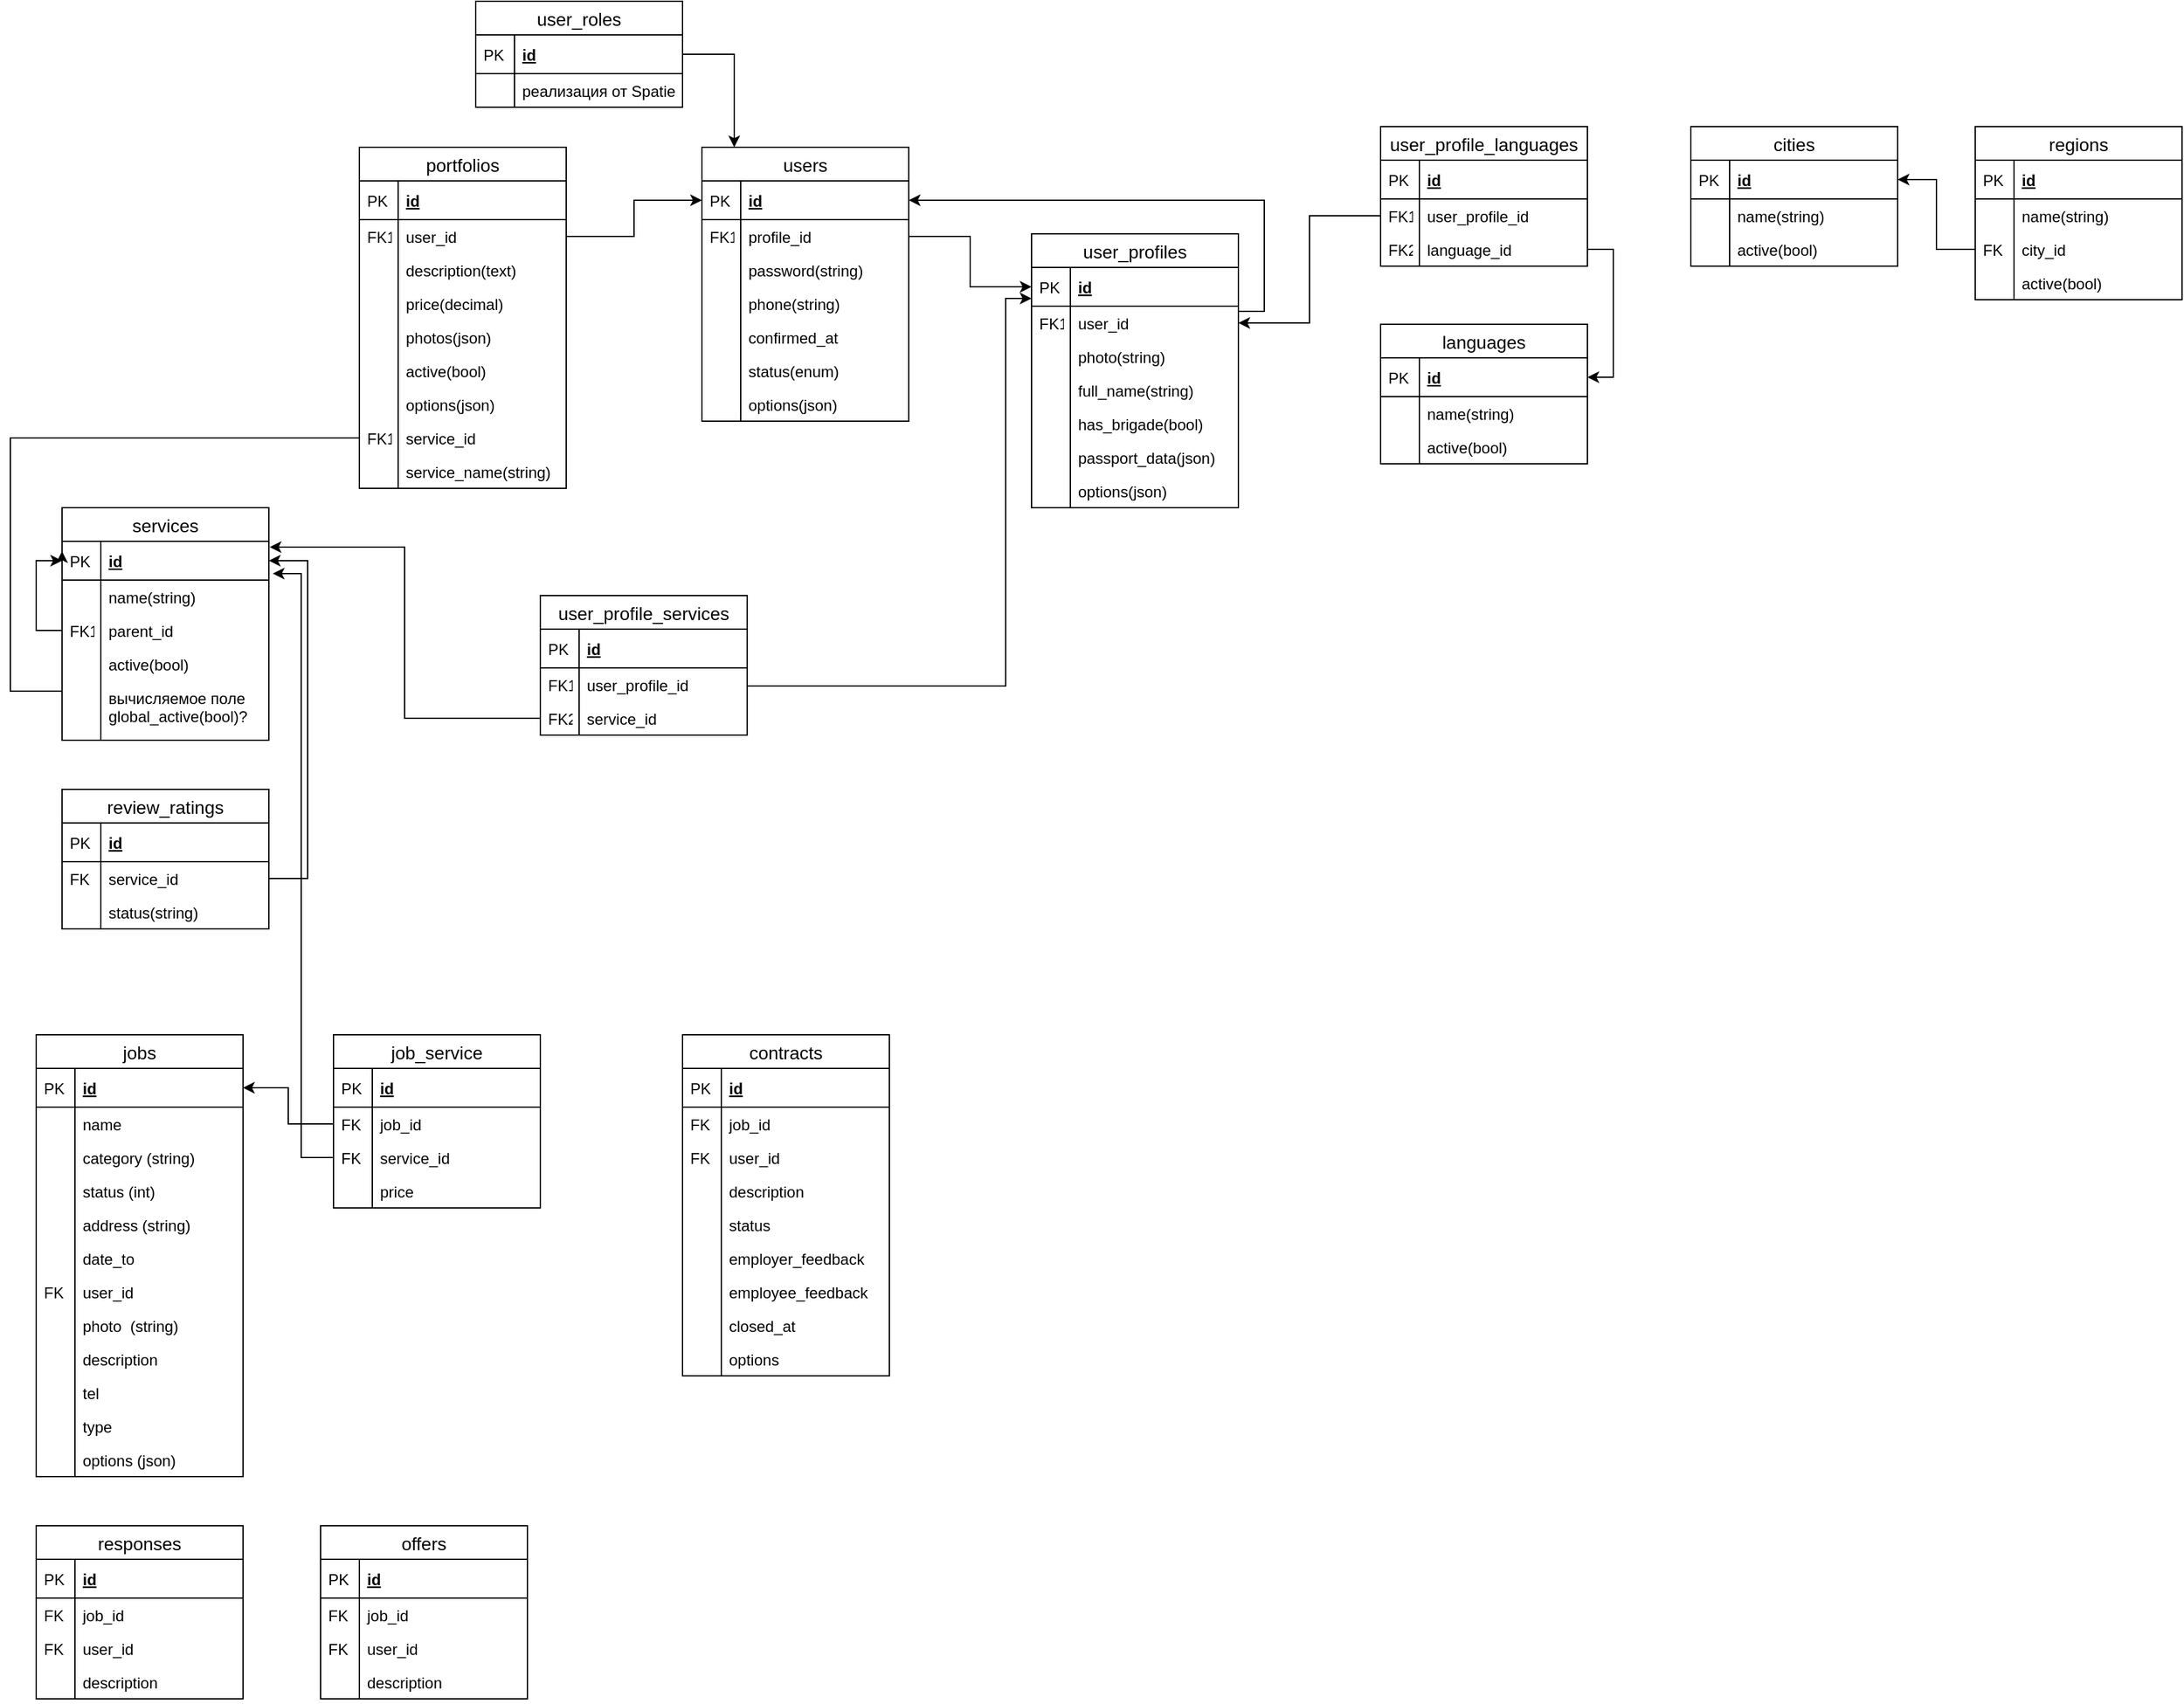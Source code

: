 <mxfile version="21.7.1" type="device">
  <diagram id="B1Q3CrakTH_VRlSA_gVE" name="Page-1">
    <mxGraphModel dx="1839" dy="1647" grid="1" gridSize="10" guides="1" tooltips="1" connect="1" arrows="1" fold="1" page="1" pageScale="1" pageWidth="850" pageHeight="1100" math="0" shadow="0">
      <root>
        <mxCell id="0" />
        <mxCell id="1" parent="0" />
        <mxCell id="5J3_QQF4EUHo0UhSKVVp-24" value="users" style="swimlane;fontStyle=0;childLayout=stackLayout;horizontal=1;startSize=26;horizontalStack=0;resizeParent=1;resizeParentMax=0;resizeLast=0;collapsible=1;marginBottom=0;align=center;fontSize=14;" parent="1" vertex="1">
          <mxGeometry x="-205" y="-897" width="160" height="212" as="geometry" />
        </mxCell>
        <mxCell id="5J3_QQF4EUHo0UhSKVVp-25" value="id" style="shape=partialRectangle;top=0;left=0;right=0;bottom=1;align=left;verticalAlign=middle;fillColor=none;spacingLeft=34;spacingRight=4;overflow=hidden;rotatable=0;points=[[0,0.5],[1,0.5]];portConstraint=eastwest;dropTarget=0;fontStyle=5;fontSize=12;" parent="5J3_QQF4EUHo0UhSKVVp-24" vertex="1">
          <mxGeometry y="26" width="160" height="30" as="geometry" />
        </mxCell>
        <mxCell id="5J3_QQF4EUHo0UhSKVVp-26" value="PK" style="shape=partialRectangle;top=0;left=0;bottom=0;fillColor=none;align=left;verticalAlign=middle;spacingLeft=4;spacingRight=4;overflow=hidden;rotatable=0;points=[];portConstraint=eastwest;part=1;fontSize=12;" parent="5J3_QQF4EUHo0UhSKVVp-25" vertex="1" connectable="0">
          <mxGeometry width="30" height="30" as="geometry" />
        </mxCell>
        <mxCell id="5J3_QQF4EUHo0UhSKVVp-27" value="profile_id" style="shape=partialRectangle;top=0;left=0;right=0;bottom=0;align=left;verticalAlign=top;fillColor=none;spacingLeft=34;spacingRight=4;overflow=hidden;rotatable=0;points=[[0,0.5],[1,0.5]];portConstraint=eastwest;dropTarget=0;fontSize=12;" parent="5J3_QQF4EUHo0UhSKVVp-24" vertex="1">
          <mxGeometry y="56" width="160" height="26" as="geometry" />
        </mxCell>
        <mxCell id="5J3_QQF4EUHo0UhSKVVp-28" value="FK1" style="shape=partialRectangle;top=0;left=0;bottom=0;fillColor=none;align=left;verticalAlign=top;spacingLeft=4;spacingRight=4;overflow=hidden;rotatable=0;points=[];portConstraint=eastwest;part=1;fontSize=12;" parent="5J3_QQF4EUHo0UhSKVVp-27" vertex="1" connectable="0">
          <mxGeometry width="30" height="26" as="geometry" />
        </mxCell>
        <mxCell id="5J3_QQF4EUHo0UhSKVVp-29" value="password(string)" style="shape=partialRectangle;top=0;left=0;right=0;bottom=0;align=left;verticalAlign=top;fillColor=none;spacingLeft=34;spacingRight=4;overflow=hidden;rotatable=0;points=[[0,0.5],[1,0.5]];portConstraint=eastwest;dropTarget=0;fontSize=12;" parent="5J3_QQF4EUHo0UhSKVVp-24" vertex="1">
          <mxGeometry y="82" width="160" height="26" as="geometry" />
        </mxCell>
        <mxCell id="5J3_QQF4EUHo0UhSKVVp-30" value="" style="shape=partialRectangle;top=0;left=0;bottom=0;fillColor=none;align=left;verticalAlign=top;spacingLeft=4;spacingRight=4;overflow=hidden;rotatable=0;points=[];portConstraint=eastwest;part=1;fontSize=12;" parent="5J3_QQF4EUHo0UhSKVVp-29" vertex="1" connectable="0">
          <mxGeometry width="30" height="26" as="geometry" />
        </mxCell>
        <mxCell id="5J3_QQF4EUHo0UhSKVVp-31" value="phone(string)" style="shape=partialRectangle;top=0;left=0;right=0;bottom=0;align=left;verticalAlign=top;fillColor=none;spacingLeft=34;spacingRight=4;overflow=hidden;rotatable=0;points=[[0,0.5],[1,0.5]];portConstraint=eastwest;dropTarget=0;fontSize=12;" parent="5J3_QQF4EUHo0UhSKVVp-24" vertex="1">
          <mxGeometry y="108" width="160" height="26" as="geometry" />
        </mxCell>
        <mxCell id="5J3_QQF4EUHo0UhSKVVp-32" value="" style="shape=partialRectangle;top=0;left=0;bottom=0;fillColor=none;align=left;verticalAlign=top;spacingLeft=4;spacingRight=4;overflow=hidden;rotatable=0;points=[];portConstraint=eastwest;part=1;fontSize=12;" parent="5J3_QQF4EUHo0UhSKVVp-31" vertex="1" connectable="0">
          <mxGeometry width="30" height="26" as="geometry" />
        </mxCell>
        <mxCell id="5J3_QQF4EUHo0UhSKVVp-36" value="confirmed_at" style="shape=partialRectangle;top=0;left=0;right=0;bottom=0;align=left;verticalAlign=top;fillColor=none;spacingLeft=34;spacingRight=4;overflow=hidden;rotatable=0;points=[[0,0.5],[1,0.5]];portConstraint=eastwest;dropTarget=0;fontSize=12;" parent="5J3_QQF4EUHo0UhSKVVp-24" vertex="1">
          <mxGeometry y="134" width="160" height="26" as="geometry" />
        </mxCell>
        <mxCell id="5J3_QQF4EUHo0UhSKVVp-37" value="" style="shape=partialRectangle;top=0;left=0;bottom=0;fillColor=none;align=left;verticalAlign=top;spacingLeft=4;spacingRight=4;overflow=hidden;rotatable=0;points=[];portConstraint=eastwest;part=1;fontSize=12;" parent="5J3_QQF4EUHo0UhSKVVp-36" vertex="1" connectable="0">
          <mxGeometry width="30" height="26" as="geometry" />
        </mxCell>
        <mxCell id="5J3_QQF4EUHo0UhSKVVp-136" value="status(enum)" style="shape=partialRectangle;top=0;left=0;right=0;bottom=0;align=left;verticalAlign=top;fillColor=none;spacingLeft=34;spacingRight=4;overflow=hidden;rotatable=0;points=[[0,0.5],[1,0.5]];portConstraint=eastwest;dropTarget=0;fontSize=12;" parent="5J3_QQF4EUHo0UhSKVVp-24" vertex="1">
          <mxGeometry y="160" width="160" height="26" as="geometry" />
        </mxCell>
        <mxCell id="5J3_QQF4EUHo0UhSKVVp-137" value="" style="shape=partialRectangle;top=0;left=0;bottom=0;fillColor=none;align=left;verticalAlign=top;spacingLeft=4;spacingRight=4;overflow=hidden;rotatable=0;points=[];portConstraint=eastwest;part=1;fontSize=12;" parent="5J3_QQF4EUHo0UhSKVVp-136" vertex="1" connectable="0">
          <mxGeometry width="30" height="26" as="geometry" />
        </mxCell>
        <mxCell id="5J3_QQF4EUHo0UhSKVVp-138" value="options(json)" style="shape=partialRectangle;top=0;left=0;right=0;bottom=0;align=left;verticalAlign=top;fillColor=none;spacingLeft=34;spacingRight=4;overflow=hidden;rotatable=0;points=[[0,0.5],[1,0.5]];portConstraint=eastwest;dropTarget=0;fontSize=12;" parent="5J3_QQF4EUHo0UhSKVVp-24" vertex="1">
          <mxGeometry y="186" width="160" height="26" as="geometry" />
        </mxCell>
        <mxCell id="5J3_QQF4EUHo0UhSKVVp-139" value="" style="shape=partialRectangle;top=0;left=0;bottom=0;fillColor=none;align=left;verticalAlign=top;spacingLeft=4;spacingRight=4;overflow=hidden;rotatable=0;points=[];portConstraint=eastwest;part=1;fontSize=12;" parent="5J3_QQF4EUHo0UhSKVVp-138" vertex="1" connectable="0">
          <mxGeometry width="30" height="26" as="geometry" />
        </mxCell>
        <mxCell id="5J3_QQF4EUHo0UhSKVVp-58" style="edgeStyle=orthogonalEdgeStyle;rounded=0;orthogonalLoop=1;jettySize=auto;html=1;exitX=1;exitY=0.5;exitDx=0;exitDy=0;entryX=0;entryY=0.5;entryDx=0;entryDy=0;" parent="1" source="5J3_QQF4EUHo0UhSKVVp-27" target="5J3_QQF4EUHo0UhSKVVp-40" edge="1">
          <mxGeometry relative="1" as="geometry" />
        </mxCell>
        <mxCell id="5J3_QQF4EUHo0UhSKVVp-59" style="edgeStyle=orthogonalEdgeStyle;rounded=0;orthogonalLoop=1;jettySize=auto;html=1;exitX=1;exitY=0.5;exitDx=0;exitDy=0;entryX=1;entryY=0.5;entryDx=0;entryDy=0;" parent="1" source="5J3_QQF4EUHo0UhSKVVp-42" target="5J3_QQF4EUHo0UhSKVVp-25" edge="1">
          <mxGeometry relative="1" as="geometry">
            <Array as="points">
              <mxPoint x="210" y="-770" />
              <mxPoint x="230" y="-770" />
              <mxPoint x="230" y="-856" />
            </Array>
          </mxGeometry>
        </mxCell>
        <mxCell id="5J3_QQF4EUHo0UhSKVVp-39" value="user_profiles" style="swimlane;fontStyle=0;childLayout=stackLayout;horizontal=1;startSize=26;horizontalStack=0;resizeParent=1;resizeParentMax=0;resizeLast=0;collapsible=1;marginBottom=0;align=center;fontSize=14;" parent="1" vertex="1">
          <mxGeometry x="50.0" y="-830" width="160" height="212" as="geometry" />
        </mxCell>
        <mxCell id="5J3_QQF4EUHo0UhSKVVp-40" value="id" style="shape=partialRectangle;top=0;left=0;right=0;bottom=1;align=left;verticalAlign=middle;fillColor=none;spacingLeft=34;spacingRight=4;overflow=hidden;rotatable=0;points=[[0,0.5],[1,0.5]];portConstraint=eastwest;dropTarget=0;fontStyle=5;fontSize=12;" parent="5J3_QQF4EUHo0UhSKVVp-39" vertex="1">
          <mxGeometry y="26" width="160" height="30" as="geometry" />
        </mxCell>
        <mxCell id="5J3_QQF4EUHo0UhSKVVp-41" value="PK" style="shape=partialRectangle;top=0;left=0;bottom=0;fillColor=none;align=left;verticalAlign=middle;spacingLeft=4;spacingRight=4;overflow=hidden;rotatable=0;points=[];portConstraint=eastwest;part=1;fontSize=12;" parent="5J3_QQF4EUHo0UhSKVVp-40" vertex="1" connectable="0">
          <mxGeometry width="30" height="30" as="geometry" />
        </mxCell>
        <mxCell id="5J3_QQF4EUHo0UhSKVVp-42" value="user_id" style="shape=partialRectangle;top=0;left=0;right=0;bottom=0;align=left;verticalAlign=top;fillColor=none;spacingLeft=34;spacingRight=4;overflow=hidden;rotatable=0;points=[[0,0.5],[1,0.5]];portConstraint=eastwest;dropTarget=0;fontSize=12;" parent="5J3_QQF4EUHo0UhSKVVp-39" vertex="1">
          <mxGeometry y="56" width="160" height="26" as="geometry" />
        </mxCell>
        <mxCell id="5J3_QQF4EUHo0UhSKVVp-43" value="FK1" style="shape=partialRectangle;top=0;left=0;bottom=0;fillColor=none;align=left;verticalAlign=top;spacingLeft=4;spacingRight=4;overflow=hidden;rotatable=0;points=[];portConstraint=eastwest;part=1;fontSize=12;" parent="5J3_QQF4EUHo0UhSKVVp-42" vertex="1" connectable="0">
          <mxGeometry width="30" height="26" as="geometry" />
        </mxCell>
        <mxCell id="5J3_QQF4EUHo0UhSKVVp-44" value="photo(string)" style="shape=partialRectangle;top=0;left=0;right=0;bottom=0;align=left;verticalAlign=top;fillColor=none;spacingLeft=34;spacingRight=4;overflow=hidden;rotatable=0;points=[[0,0.5],[1,0.5]];portConstraint=eastwest;dropTarget=0;fontSize=12;" parent="5J3_QQF4EUHo0UhSKVVp-39" vertex="1">
          <mxGeometry y="82" width="160" height="26" as="geometry" />
        </mxCell>
        <mxCell id="5J3_QQF4EUHo0UhSKVVp-45" value="" style="shape=partialRectangle;top=0;left=0;bottom=0;fillColor=none;align=left;verticalAlign=top;spacingLeft=4;spacingRight=4;overflow=hidden;rotatable=0;points=[];portConstraint=eastwest;part=1;fontSize=12;" parent="5J3_QQF4EUHo0UhSKVVp-44" vertex="1" connectable="0">
          <mxGeometry width="30" height="26" as="geometry" />
        </mxCell>
        <mxCell id="5J3_QQF4EUHo0UhSKVVp-46" value="full_name(string)" style="shape=partialRectangle;top=0;left=0;right=0;bottom=0;align=left;verticalAlign=top;fillColor=none;spacingLeft=34;spacingRight=4;overflow=hidden;rotatable=0;points=[[0,0.5],[1,0.5]];portConstraint=eastwest;dropTarget=0;fontSize=12;" parent="5J3_QQF4EUHo0UhSKVVp-39" vertex="1">
          <mxGeometry y="108" width="160" height="26" as="geometry" />
        </mxCell>
        <mxCell id="5J3_QQF4EUHo0UhSKVVp-47" value="" style="shape=partialRectangle;top=0;left=0;bottom=0;fillColor=none;align=left;verticalAlign=top;spacingLeft=4;spacingRight=4;overflow=hidden;rotatable=0;points=[];portConstraint=eastwest;part=1;fontSize=12;" parent="5J3_QQF4EUHo0UhSKVVp-46" vertex="1" connectable="0">
          <mxGeometry width="30" height="26" as="geometry" />
        </mxCell>
        <mxCell id="5J3_QQF4EUHo0UhSKVVp-50" value="has_brigade(bool)" style="shape=partialRectangle;top=0;left=0;right=0;bottom=0;align=left;verticalAlign=top;fillColor=none;spacingLeft=34;spacingRight=4;overflow=hidden;rotatable=0;points=[[0,0.5],[1,0.5]];portConstraint=eastwest;dropTarget=0;fontSize=12;" parent="5J3_QQF4EUHo0UhSKVVp-39" vertex="1">
          <mxGeometry y="134" width="160" height="26" as="geometry" />
        </mxCell>
        <mxCell id="5J3_QQF4EUHo0UhSKVVp-51" value="" style="shape=partialRectangle;top=0;left=0;bottom=0;fillColor=none;align=left;verticalAlign=top;spacingLeft=4;spacingRight=4;overflow=hidden;rotatable=0;points=[];portConstraint=eastwest;part=1;fontSize=12;" parent="5J3_QQF4EUHo0UhSKVVp-50" vertex="1" connectable="0">
          <mxGeometry width="30" height="26" as="geometry" />
        </mxCell>
        <mxCell id="5J3_QQF4EUHo0UhSKVVp-140" value="passport_data(json)" style="shape=partialRectangle;top=0;left=0;right=0;bottom=0;align=left;verticalAlign=top;fillColor=none;spacingLeft=34;spacingRight=4;overflow=hidden;rotatable=0;points=[[0,0.5],[1,0.5]];portConstraint=eastwest;dropTarget=0;fontSize=12;" parent="5J3_QQF4EUHo0UhSKVVp-39" vertex="1">
          <mxGeometry y="160" width="160" height="26" as="geometry" />
        </mxCell>
        <mxCell id="5J3_QQF4EUHo0UhSKVVp-141" value="" style="shape=partialRectangle;top=0;left=0;bottom=0;fillColor=none;align=left;verticalAlign=top;spacingLeft=4;spacingRight=4;overflow=hidden;rotatable=0;points=[];portConstraint=eastwest;part=1;fontSize=12;" parent="5J3_QQF4EUHo0UhSKVVp-140" vertex="1" connectable="0">
          <mxGeometry width="30" height="26" as="geometry" />
        </mxCell>
        <mxCell id="5J3_QQF4EUHo0UhSKVVp-178" value="options(json)" style="shape=partialRectangle;top=0;left=0;right=0;bottom=0;align=left;verticalAlign=top;fillColor=none;spacingLeft=34;spacingRight=4;overflow=hidden;rotatable=0;points=[[0,0.5],[1,0.5]];portConstraint=eastwest;dropTarget=0;fontSize=12;" parent="5J3_QQF4EUHo0UhSKVVp-39" vertex="1">
          <mxGeometry y="186" width="160" height="26" as="geometry" />
        </mxCell>
        <mxCell id="5J3_QQF4EUHo0UhSKVVp-179" value="" style="shape=partialRectangle;top=0;left=0;bottom=0;fillColor=none;align=left;verticalAlign=top;spacingLeft=4;spacingRight=4;overflow=hidden;rotatable=0;points=[];portConstraint=eastwest;part=1;fontSize=12;" parent="5J3_QQF4EUHo0UhSKVVp-178" vertex="1" connectable="0">
          <mxGeometry width="30" height="26" as="geometry" />
        </mxCell>
        <mxCell id="5J3_QQF4EUHo0UhSKVVp-85" style="edgeStyle=orthogonalEdgeStyle;rounded=0;orthogonalLoop=1;jettySize=auto;html=1;exitX=0;exitY=0.5;exitDx=0;exitDy=0;entryX=1;entryY=0.5;entryDx=0;entryDy=0;" parent="1" source="5J3_QQF4EUHo0UhSKVVp-74" target="5J3_QQF4EUHo0UhSKVVp-42" edge="1">
          <mxGeometry relative="1" as="geometry" />
        </mxCell>
        <mxCell id="5J3_QQF4EUHo0UhSKVVp-86" style="edgeStyle=orthogonalEdgeStyle;rounded=0;orthogonalLoop=1;jettySize=auto;html=1;exitX=1;exitY=0.5;exitDx=0;exitDy=0;entryX=1;entryY=0.5;entryDx=0;entryDy=0;" parent="1" source="5J3_QQF4EUHo0UhSKVVp-82" target="5J3_QQF4EUHo0UhSKVVp-61" edge="1">
          <mxGeometry relative="1" as="geometry" />
        </mxCell>
        <mxCell id="5J3_QQF4EUHo0UhSKVVp-60" value="languages" style="swimlane;fontStyle=0;childLayout=stackLayout;horizontal=1;startSize=26;horizontalStack=0;resizeParent=1;resizeParentMax=0;resizeLast=0;collapsible=1;marginBottom=0;align=center;fontSize=14;" parent="1" vertex="1">
          <mxGeometry x="320" y="-760" width="160" height="108" as="geometry" />
        </mxCell>
        <mxCell id="5J3_QQF4EUHo0UhSKVVp-61" value="id" style="shape=partialRectangle;top=0;left=0;right=0;bottom=1;align=left;verticalAlign=middle;fillColor=none;spacingLeft=34;spacingRight=4;overflow=hidden;rotatable=0;points=[[0,0.5],[1,0.5]];portConstraint=eastwest;dropTarget=0;fontStyle=5;fontSize=12;" parent="5J3_QQF4EUHo0UhSKVVp-60" vertex="1">
          <mxGeometry y="26" width="160" height="30" as="geometry" />
        </mxCell>
        <mxCell id="5J3_QQF4EUHo0UhSKVVp-62" value="PK" style="shape=partialRectangle;top=0;left=0;bottom=0;fillColor=none;align=left;verticalAlign=middle;spacingLeft=4;spacingRight=4;overflow=hidden;rotatable=0;points=[];portConstraint=eastwest;part=1;fontSize=12;" parent="5J3_QQF4EUHo0UhSKVVp-61" vertex="1" connectable="0">
          <mxGeometry width="30" height="30" as="geometry" />
        </mxCell>
        <mxCell id="5J3_QQF4EUHo0UhSKVVp-63" value="name(string)" style="shape=partialRectangle;top=0;left=0;right=0;bottom=0;align=left;verticalAlign=top;fillColor=none;spacingLeft=34;spacingRight=4;overflow=hidden;rotatable=0;points=[[0,0.5],[1,0.5]];portConstraint=eastwest;dropTarget=0;fontSize=12;" parent="5J3_QQF4EUHo0UhSKVVp-60" vertex="1">
          <mxGeometry y="56" width="160" height="26" as="geometry" />
        </mxCell>
        <mxCell id="5J3_QQF4EUHo0UhSKVVp-64" value="" style="shape=partialRectangle;top=0;left=0;bottom=0;fillColor=none;align=left;verticalAlign=top;spacingLeft=4;spacingRight=4;overflow=hidden;rotatable=0;points=[];portConstraint=eastwest;part=1;fontSize=12;" parent="5J3_QQF4EUHo0UhSKVVp-63" vertex="1" connectable="0">
          <mxGeometry width="30" height="26" as="geometry" />
        </mxCell>
        <mxCell id="5J3_QQF4EUHo0UhSKVVp-132" value="active(bool)" style="shape=partialRectangle;top=0;left=0;right=0;bottom=0;align=left;verticalAlign=top;fillColor=none;spacingLeft=34;spacingRight=4;overflow=hidden;rotatable=0;points=[[0,0.5],[1,0.5]];portConstraint=eastwest;dropTarget=0;fontSize=12;" parent="5J3_QQF4EUHo0UhSKVVp-60" vertex="1">
          <mxGeometry y="82" width="160" height="26" as="geometry" />
        </mxCell>
        <mxCell id="5J3_QQF4EUHo0UhSKVVp-133" value="" style="shape=partialRectangle;top=0;left=0;bottom=0;fillColor=none;align=left;verticalAlign=top;spacingLeft=4;spacingRight=4;overflow=hidden;rotatable=0;points=[];portConstraint=eastwest;part=1;fontSize=12;" parent="5J3_QQF4EUHo0UhSKVVp-132" vertex="1" connectable="0">
          <mxGeometry width="30" height="26" as="geometry" />
        </mxCell>
        <mxCell id="5J3_QQF4EUHo0UhSKVVp-71" value="user_profile_languages" style="swimlane;fontStyle=0;childLayout=stackLayout;horizontal=1;startSize=26;horizontalStack=0;resizeParent=1;resizeParentMax=0;resizeLast=0;collapsible=1;marginBottom=0;align=center;fontSize=14;" parent="1" vertex="1">
          <mxGeometry x="320" y="-913" width="160" height="108" as="geometry" />
        </mxCell>
        <mxCell id="5J3_QQF4EUHo0UhSKVVp-72" value="id" style="shape=partialRectangle;top=0;left=0;right=0;bottom=1;align=left;verticalAlign=middle;fillColor=none;spacingLeft=34;spacingRight=4;overflow=hidden;rotatable=0;points=[[0,0.5],[1,0.5]];portConstraint=eastwest;dropTarget=0;fontStyle=5;fontSize=12;" parent="5J3_QQF4EUHo0UhSKVVp-71" vertex="1">
          <mxGeometry y="26" width="160" height="30" as="geometry" />
        </mxCell>
        <mxCell id="5J3_QQF4EUHo0UhSKVVp-73" value="PK" style="shape=partialRectangle;top=0;left=0;bottom=0;fillColor=none;align=left;verticalAlign=middle;spacingLeft=4;spacingRight=4;overflow=hidden;rotatable=0;points=[];portConstraint=eastwest;part=1;fontSize=12;" parent="5J3_QQF4EUHo0UhSKVVp-72" vertex="1" connectable="0">
          <mxGeometry width="30" height="30" as="geometry" />
        </mxCell>
        <mxCell id="5J3_QQF4EUHo0UhSKVVp-74" value="user_profile_id" style="shape=partialRectangle;top=0;left=0;right=0;bottom=0;align=left;verticalAlign=top;fillColor=none;spacingLeft=34;spacingRight=4;overflow=hidden;rotatable=0;points=[[0,0.5],[1,0.5]];portConstraint=eastwest;dropTarget=0;fontSize=12;" parent="5J3_QQF4EUHo0UhSKVVp-71" vertex="1">
          <mxGeometry y="56" width="160" height="26" as="geometry" />
        </mxCell>
        <mxCell id="5J3_QQF4EUHo0UhSKVVp-75" value="FK1" style="shape=partialRectangle;top=0;left=0;bottom=0;fillColor=none;align=left;verticalAlign=top;spacingLeft=4;spacingRight=4;overflow=hidden;rotatable=0;points=[];portConstraint=eastwest;part=1;fontSize=12;" parent="5J3_QQF4EUHo0UhSKVVp-74" vertex="1" connectable="0">
          <mxGeometry width="30" height="26" as="geometry" />
        </mxCell>
        <mxCell id="5J3_QQF4EUHo0UhSKVVp-82" value="language_id" style="shape=partialRectangle;top=0;left=0;right=0;bottom=0;align=left;verticalAlign=top;fillColor=none;spacingLeft=34;spacingRight=4;overflow=hidden;rotatable=0;points=[[0,0.5],[1,0.5]];portConstraint=eastwest;dropTarget=0;fontSize=12;" parent="5J3_QQF4EUHo0UhSKVVp-71" vertex="1">
          <mxGeometry y="82" width="160" height="26" as="geometry" />
        </mxCell>
        <mxCell id="5J3_QQF4EUHo0UhSKVVp-83" value="FK2" style="shape=partialRectangle;top=0;left=0;bottom=0;fillColor=none;align=left;verticalAlign=top;spacingLeft=4;spacingRight=4;overflow=hidden;rotatable=0;points=[];portConstraint=eastwest;part=1;fontSize=12;" parent="5J3_QQF4EUHo0UhSKVVp-82" vertex="1" connectable="0">
          <mxGeometry width="30" height="26" as="geometry" />
        </mxCell>
        <mxCell id="5J3_QQF4EUHo0UhSKVVp-12" value="portfolios" style="swimlane;fontStyle=0;childLayout=stackLayout;horizontal=1;startSize=26;horizontalStack=0;resizeParent=1;resizeParentMax=0;resizeLast=0;collapsible=1;marginBottom=0;align=center;fontSize=14;" parent="1" vertex="1">
          <mxGeometry x="-470" y="-897" width="160" height="264" as="geometry" />
        </mxCell>
        <mxCell id="5J3_QQF4EUHo0UhSKVVp-13" value="id" style="shape=partialRectangle;top=0;left=0;right=0;bottom=1;align=left;verticalAlign=middle;fillColor=none;spacingLeft=34;spacingRight=4;overflow=hidden;rotatable=0;points=[[0,0.5],[1,0.5]];portConstraint=eastwest;dropTarget=0;fontStyle=5;fontSize=12;" parent="5J3_QQF4EUHo0UhSKVVp-12" vertex="1">
          <mxGeometry y="26" width="160" height="30" as="geometry" />
        </mxCell>
        <mxCell id="5J3_QQF4EUHo0UhSKVVp-14" value="PK" style="shape=partialRectangle;top=0;left=0;bottom=0;fillColor=none;align=left;verticalAlign=middle;spacingLeft=4;spacingRight=4;overflow=hidden;rotatable=0;points=[];portConstraint=eastwest;part=1;fontSize=12;" parent="5J3_QQF4EUHo0UhSKVVp-13" vertex="1" connectable="0">
          <mxGeometry width="30" height="30" as="geometry" />
        </mxCell>
        <mxCell id="5J3_QQF4EUHo0UhSKVVp-15" value="user_id" style="shape=partialRectangle;top=0;left=0;right=0;bottom=0;align=left;verticalAlign=top;fillColor=none;spacingLeft=34;spacingRight=4;overflow=hidden;rotatable=0;points=[[0,0.5],[1,0.5]];portConstraint=eastwest;dropTarget=0;fontSize=12;" parent="5J3_QQF4EUHo0UhSKVVp-12" vertex="1">
          <mxGeometry y="56" width="160" height="26" as="geometry" />
        </mxCell>
        <mxCell id="5J3_QQF4EUHo0UhSKVVp-16" value="FK1" style="shape=partialRectangle;top=0;left=0;bottom=0;fillColor=none;align=left;verticalAlign=top;spacingLeft=4;spacingRight=4;overflow=hidden;rotatable=0;points=[];portConstraint=eastwest;part=1;fontSize=12;" parent="5J3_QQF4EUHo0UhSKVVp-15" vertex="1" connectable="0">
          <mxGeometry width="30" height="26" as="geometry" />
        </mxCell>
        <mxCell id="5J3_QQF4EUHo0UhSKVVp-104" value="description(text)" style="shape=partialRectangle;top=0;left=0;right=0;bottom=0;align=left;verticalAlign=top;fillColor=none;spacingLeft=34;spacingRight=4;overflow=hidden;rotatable=0;points=[[0,0.5],[1,0.5]];portConstraint=eastwest;dropTarget=0;fontSize=12;" parent="5J3_QQF4EUHo0UhSKVVp-12" vertex="1">
          <mxGeometry y="82" width="160" height="26" as="geometry" />
        </mxCell>
        <mxCell id="5J3_QQF4EUHo0UhSKVVp-105" value="" style="shape=partialRectangle;top=0;left=0;bottom=0;fillColor=none;align=left;verticalAlign=top;spacingLeft=4;spacingRight=4;overflow=hidden;rotatable=0;points=[];portConstraint=eastwest;part=1;fontSize=12;" parent="5J3_QQF4EUHo0UhSKVVp-104" vertex="1" connectable="0">
          <mxGeometry width="30" height="26" as="geometry" />
        </mxCell>
        <mxCell id="5J3_QQF4EUHo0UhSKVVp-115" value="price(decimal)" style="shape=partialRectangle;top=0;left=0;right=0;bottom=0;align=left;verticalAlign=top;fillColor=none;spacingLeft=34;spacingRight=4;overflow=hidden;rotatable=0;points=[[0,0.5],[1,0.5]];portConstraint=eastwest;dropTarget=0;fontSize=12;" parent="5J3_QQF4EUHo0UhSKVVp-12" vertex="1">
          <mxGeometry y="108" width="160" height="26" as="geometry" />
        </mxCell>
        <mxCell id="5J3_QQF4EUHo0UhSKVVp-116" value="" style="shape=partialRectangle;top=0;left=0;bottom=0;fillColor=none;align=left;verticalAlign=top;spacingLeft=4;spacingRight=4;overflow=hidden;rotatable=0;points=[];portConstraint=eastwest;part=1;fontSize=12;" parent="5J3_QQF4EUHo0UhSKVVp-115" vertex="1" connectable="0">
          <mxGeometry width="30" height="26" as="geometry" />
        </mxCell>
        <mxCell id="5J3_QQF4EUHo0UhSKVVp-117" value="photos(json)" style="shape=partialRectangle;top=0;left=0;right=0;bottom=0;align=left;verticalAlign=top;fillColor=none;spacingLeft=34;spacingRight=4;overflow=hidden;rotatable=0;points=[[0,0.5],[1,0.5]];portConstraint=eastwest;dropTarget=0;fontSize=12;" parent="5J3_QQF4EUHo0UhSKVVp-12" vertex="1">
          <mxGeometry y="134" width="160" height="26" as="geometry" />
        </mxCell>
        <mxCell id="5J3_QQF4EUHo0UhSKVVp-118" value="" style="shape=partialRectangle;top=0;left=0;bottom=0;fillColor=none;align=left;verticalAlign=top;spacingLeft=4;spacingRight=4;overflow=hidden;rotatable=0;points=[];portConstraint=eastwest;part=1;fontSize=12;" parent="5J3_QQF4EUHo0UhSKVVp-117" vertex="1" connectable="0">
          <mxGeometry width="30" height="26" as="geometry" />
        </mxCell>
        <mxCell id="5J3_QQF4EUHo0UhSKVVp-134" value="active(bool)" style="shape=partialRectangle;top=0;left=0;right=0;bottom=0;align=left;verticalAlign=top;fillColor=none;spacingLeft=34;spacingRight=4;overflow=hidden;rotatable=0;points=[[0,0.5],[1,0.5]];portConstraint=eastwest;dropTarget=0;fontSize=12;" parent="5J3_QQF4EUHo0UhSKVVp-12" vertex="1">
          <mxGeometry y="160" width="160" height="26" as="geometry" />
        </mxCell>
        <mxCell id="5J3_QQF4EUHo0UhSKVVp-135" value="" style="shape=partialRectangle;top=0;left=0;bottom=0;fillColor=none;align=left;verticalAlign=top;spacingLeft=4;spacingRight=4;overflow=hidden;rotatable=0;points=[];portConstraint=eastwest;part=1;fontSize=12;" parent="5J3_QQF4EUHo0UhSKVVp-134" vertex="1" connectable="0">
          <mxGeometry width="30" height="26" as="geometry" />
        </mxCell>
        <mxCell id="5J3_QQF4EUHo0UhSKVVp-142" value="options(json)" style="shape=partialRectangle;top=0;left=0;right=0;bottom=0;align=left;verticalAlign=top;fillColor=none;spacingLeft=34;spacingRight=4;overflow=hidden;rotatable=0;points=[[0,0.5],[1,0.5]];portConstraint=eastwest;dropTarget=0;fontSize=12;" parent="5J3_QQF4EUHo0UhSKVVp-12" vertex="1">
          <mxGeometry y="186" width="160" height="26" as="geometry" />
        </mxCell>
        <mxCell id="5J3_QQF4EUHo0UhSKVVp-143" value="" style="shape=partialRectangle;top=0;left=0;bottom=0;fillColor=none;align=left;verticalAlign=top;spacingLeft=4;spacingRight=4;overflow=hidden;rotatable=0;points=[];portConstraint=eastwest;part=1;fontSize=12;" parent="5J3_QQF4EUHo0UhSKVVp-142" vertex="1" connectable="0">
          <mxGeometry width="30" height="26" as="geometry" />
        </mxCell>
        <mxCell id="5J3_QQF4EUHo0UhSKVVp-173" value="service_id" style="shape=partialRectangle;top=0;left=0;right=0;bottom=0;align=left;verticalAlign=top;fillColor=none;spacingLeft=34;spacingRight=4;overflow=hidden;rotatable=0;points=[[0,0.5],[1,0.5]];portConstraint=eastwest;dropTarget=0;fontSize=12;" parent="5J3_QQF4EUHo0UhSKVVp-12" vertex="1">
          <mxGeometry y="212" width="160" height="26" as="geometry" />
        </mxCell>
        <mxCell id="5J3_QQF4EUHo0UhSKVVp-174" value="FK1" style="shape=partialRectangle;top=0;left=0;bottom=0;fillColor=none;align=left;verticalAlign=top;spacingLeft=4;spacingRight=4;overflow=hidden;rotatable=0;points=[];portConstraint=eastwest;part=1;fontSize=12;" parent="5J3_QQF4EUHo0UhSKVVp-173" vertex="1" connectable="0">
          <mxGeometry width="30" height="26" as="geometry" />
        </mxCell>
        <mxCell id="5J3_QQF4EUHo0UhSKVVp-175" value="service_name(string)" style="shape=partialRectangle;top=0;left=0;right=0;bottom=0;align=left;verticalAlign=top;fillColor=none;spacingLeft=34;spacingRight=4;overflow=hidden;rotatable=0;points=[[0,0.5],[1,0.5]];portConstraint=eastwest;dropTarget=0;fontSize=12;" parent="5J3_QQF4EUHo0UhSKVVp-12" vertex="1">
          <mxGeometry y="238" width="160" height="26" as="geometry" />
        </mxCell>
        <mxCell id="5J3_QQF4EUHo0UhSKVVp-176" value="" style="shape=partialRectangle;top=0;left=0;bottom=0;fillColor=none;align=left;verticalAlign=top;spacingLeft=4;spacingRight=4;overflow=hidden;rotatable=0;points=[];portConstraint=eastwest;part=1;fontSize=12;" parent="5J3_QQF4EUHo0UhSKVVp-175" vertex="1" connectable="0">
          <mxGeometry width="30" height="26" as="geometry" />
        </mxCell>
        <mxCell id="5J3_QQF4EUHo0UhSKVVp-106" style="edgeStyle=orthogonalEdgeStyle;rounded=0;orthogonalLoop=1;jettySize=auto;html=1;exitX=1;exitY=0.5;exitDx=0;exitDy=0;entryX=0;entryY=0.5;entryDx=0;entryDy=0;" parent="1" source="5J3_QQF4EUHo0UhSKVVp-15" target="5J3_QQF4EUHo0UhSKVVp-25" edge="1">
          <mxGeometry relative="1" as="geometry" />
        </mxCell>
        <mxCell id="5J3_QQF4EUHo0UhSKVVp-167" style="edgeStyle=orthogonalEdgeStyle;rounded=0;orthogonalLoop=1;jettySize=auto;html=1;exitX=0;exitY=0.5;exitDx=0;exitDy=0;entryX=1.004;entryY=0.149;entryDx=0;entryDy=0;entryPerimeter=0;" parent="1" source="5J3_QQF4EUHo0UhSKVVp-160" target="5J3_QQF4EUHo0UhSKVVp-122" edge="1">
          <mxGeometry relative="1" as="geometry" />
        </mxCell>
        <mxCell id="5J3_QQF4EUHo0UhSKVVp-168" style="edgeStyle=orthogonalEdgeStyle;rounded=0;orthogonalLoop=1;jettySize=auto;html=1;exitX=1;exitY=0.5;exitDx=0;exitDy=0;entryX=0;entryY=0.8;entryDx=0;entryDy=0;entryPerimeter=0;" parent="1" source="5J3_QQF4EUHo0UhSKVVp-158" target="5J3_QQF4EUHo0UhSKVVp-40" edge="1">
          <mxGeometry relative="1" as="geometry">
            <Array as="points">
              <mxPoint x="30" y="-480" />
              <mxPoint x="30" y="-780" />
            </Array>
          </mxGeometry>
        </mxCell>
        <mxCell id="5J3_QQF4EUHo0UhSKVVp-177" style="edgeStyle=orthogonalEdgeStyle;rounded=0;orthogonalLoop=1;jettySize=auto;html=1;entryX=0;entryY=0.256;entryDx=0;entryDy=0;entryPerimeter=0;" parent="1" target="5J3_QQF4EUHo0UhSKVVp-122" edge="1">
          <mxGeometry relative="1" as="geometry">
            <mxPoint x="-470" y="-672" as="sourcePoint" />
            <Array as="points">
              <mxPoint x="-740" y="-672" />
              <mxPoint x="-740" y="-476" />
            </Array>
          </mxGeometry>
        </mxCell>
        <mxCell id="Slif1TmVvV0B248j_V3H-39" style="edgeStyle=orthogonalEdgeStyle;rounded=0;orthogonalLoop=1;jettySize=auto;html=1;entryX=1;entryY=0.5;entryDx=0;entryDy=0;" parent="1" source="Slif1TmVvV0B248j_V3H-33" target="Slif1TmVvV0B248j_V3H-14" edge="1">
          <mxGeometry relative="1" as="geometry" />
        </mxCell>
        <mxCell id="Slif1TmVvV0B248j_V3H-41" style="edgeStyle=orthogonalEdgeStyle;rounded=0;orthogonalLoop=1;jettySize=auto;html=1;" parent="1" source="Slif1TmVvV0B248j_V3H-2" edge="1">
          <mxGeometry relative="1" as="geometry">
            <mxPoint x="-180" y="-897" as="targetPoint" />
            <Array as="points">
              <mxPoint x="-180" y="-969" />
              <mxPoint x="-180" y="-897" />
            </Array>
          </mxGeometry>
        </mxCell>
        <mxCell id="Slif1TmVvV0B248j_V3H-13" value="cities" style="swimlane;fontStyle=0;childLayout=stackLayout;horizontal=1;startSize=26;horizontalStack=0;resizeParent=1;resizeParentMax=0;resizeLast=0;collapsible=1;marginBottom=0;align=center;fontSize=14;" parent="1" vertex="1">
          <mxGeometry x="560" y="-913" width="160" height="108" as="geometry" />
        </mxCell>
        <mxCell id="Slif1TmVvV0B248j_V3H-14" value="id" style="shape=partialRectangle;top=0;left=0;right=0;bottom=1;align=left;verticalAlign=middle;fillColor=none;spacingLeft=34;spacingRight=4;overflow=hidden;rotatable=0;points=[[0,0.5],[1,0.5]];portConstraint=eastwest;dropTarget=0;fontStyle=5;fontSize=12;" parent="Slif1TmVvV0B248j_V3H-13" vertex="1">
          <mxGeometry y="26" width="160" height="30" as="geometry" />
        </mxCell>
        <mxCell id="Slif1TmVvV0B248j_V3H-15" value="PK" style="shape=partialRectangle;top=0;left=0;bottom=0;fillColor=none;align=left;verticalAlign=middle;spacingLeft=4;spacingRight=4;overflow=hidden;rotatable=0;points=[];portConstraint=eastwest;part=1;fontSize=12;" parent="Slif1TmVvV0B248j_V3H-14" vertex="1" connectable="0">
          <mxGeometry width="30" height="30" as="geometry" />
        </mxCell>
        <mxCell id="Slif1TmVvV0B248j_V3H-16" value="name(string)" style="shape=partialRectangle;top=0;left=0;right=0;bottom=0;align=left;verticalAlign=top;fillColor=none;spacingLeft=34;spacingRight=4;overflow=hidden;rotatable=0;points=[[0,0.5],[1,0.5]];portConstraint=eastwest;dropTarget=0;fontSize=12;" parent="Slif1TmVvV0B248j_V3H-13" vertex="1">
          <mxGeometry y="56" width="160" height="26" as="geometry" />
        </mxCell>
        <mxCell id="Slif1TmVvV0B248j_V3H-17" value="" style="shape=partialRectangle;top=0;left=0;bottom=0;fillColor=none;align=left;verticalAlign=top;spacingLeft=4;spacingRight=4;overflow=hidden;rotatable=0;points=[];portConstraint=eastwest;part=1;fontSize=12;" parent="Slif1TmVvV0B248j_V3H-16" vertex="1" connectable="0">
          <mxGeometry width="30" height="26" as="geometry" />
        </mxCell>
        <mxCell id="Slif1TmVvV0B248j_V3H-52" value="active(bool)" style="shape=partialRectangle;top=0;left=0;right=0;bottom=0;align=left;verticalAlign=top;fillColor=none;spacingLeft=34;spacingRight=4;overflow=hidden;rotatable=0;points=[[0,0.5],[1,0.5]];portConstraint=eastwest;dropTarget=0;fontSize=12;" parent="Slif1TmVvV0B248j_V3H-13" vertex="1">
          <mxGeometry y="82" width="160" height="26" as="geometry" />
        </mxCell>
        <mxCell id="Slif1TmVvV0B248j_V3H-53" value="" style="shape=partialRectangle;top=0;left=0;bottom=0;fillColor=none;align=left;verticalAlign=top;spacingLeft=4;spacingRight=4;overflow=hidden;rotatable=0;points=[];portConstraint=eastwest;part=1;fontSize=12;" parent="Slif1TmVvV0B248j_V3H-52" vertex="1" connectable="0">
          <mxGeometry width="30" height="26" as="geometry" />
        </mxCell>
        <mxCell id="Slif1TmVvV0B248j_V3H-28" value="regions" style="swimlane;fontStyle=0;childLayout=stackLayout;horizontal=1;startSize=26;horizontalStack=0;resizeParent=1;resizeParentMax=0;resizeLast=0;collapsible=1;marginBottom=0;align=center;fontSize=14;" parent="1" vertex="1">
          <mxGeometry x="780" y="-913" width="160" height="134" as="geometry" />
        </mxCell>
        <mxCell id="Slif1TmVvV0B248j_V3H-29" value="id" style="shape=partialRectangle;top=0;left=0;right=0;bottom=1;align=left;verticalAlign=middle;fillColor=none;spacingLeft=34;spacingRight=4;overflow=hidden;rotatable=0;points=[[0,0.5],[1,0.5]];portConstraint=eastwest;dropTarget=0;fontStyle=5;fontSize=12;" parent="Slif1TmVvV0B248j_V3H-28" vertex="1">
          <mxGeometry y="26" width="160" height="30" as="geometry" />
        </mxCell>
        <mxCell id="Slif1TmVvV0B248j_V3H-30" value="PK" style="shape=partialRectangle;top=0;left=0;bottom=0;fillColor=none;align=left;verticalAlign=middle;spacingLeft=4;spacingRight=4;overflow=hidden;rotatable=0;points=[];portConstraint=eastwest;part=1;fontSize=12;" parent="Slif1TmVvV0B248j_V3H-29" vertex="1" connectable="0">
          <mxGeometry width="30" height="30" as="geometry" />
        </mxCell>
        <mxCell id="Slif1TmVvV0B248j_V3H-31" value="name(string)" style="shape=partialRectangle;top=0;left=0;right=0;bottom=0;align=left;verticalAlign=top;fillColor=none;spacingLeft=34;spacingRight=4;overflow=hidden;rotatable=0;points=[[0,0.5],[1,0.5]];portConstraint=eastwest;dropTarget=0;fontSize=12;" parent="Slif1TmVvV0B248j_V3H-28" vertex="1">
          <mxGeometry y="56" width="160" height="26" as="geometry" />
        </mxCell>
        <mxCell id="Slif1TmVvV0B248j_V3H-32" value="" style="shape=partialRectangle;top=0;left=0;bottom=0;fillColor=none;align=left;verticalAlign=top;spacingLeft=4;spacingRight=4;overflow=hidden;rotatable=0;points=[];portConstraint=eastwest;part=1;fontSize=12;" parent="Slif1TmVvV0B248j_V3H-31" vertex="1" connectable="0">
          <mxGeometry width="30" height="26" as="geometry" />
        </mxCell>
        <mxCell id="Slif1TmVvV0B248j_V3H-33" value="city_id" style="shape=partialRectangle;top=0;left=0;right=0;bottom=0;align=left;verticalAlign=top;fillColor=none;spacingLeft=34;spacingRight=4;overflow=hidden;rotatable=0;points=[[0,0.5],[1,0.5]];portConstraint=eastwest;dropTarget=0;fontSize=12;" parent="Slif1TmVvV0B248j_V3H-28" vertex="1">
          <mxGeometry y="82" width="160" height="26" as="geometry" />
        </mxCell>
        <mxCell id="Slif1TmVvV0B248j_V3H-34" value="FK" style="shape=partialRectangle;top=0;left=0;bottom=0;fillColor=none;align=left;verticalAlign=top;spacingLeft=4;spacingRight=4;overflow=hidden;rotatable=0;points=[];portConstraint=eastwest;part=1;fontSize=12;" parent="Slif1TmVvV0B248j_V3H-33" vertex="1" connectable="0">
          <mxGeometry width="30" height="26" as="geometry" />
        </mxCell>
        <mxCell id="Slif1TmVvV0B248j_V3H-50" value="active(bool)" style="shape=partialRectangle;top=0;left=0;right=0;bottom=0;align=left;verticalAlign=top;fillColor=none;spacingLeft=34;spacingRight=4;overflow=hidden;rotatable=0;points=[[0,0.5],[1,0.5]];portConstraint=eastwest;dropTarget=0;fontSize=12;" parent="Slif1TmVvV0B248j_V3H-28" vertex="1">
          <mxGeometry y="108" width="160" height="26" as="geometry" />
        </mxCell>
        <mxCell id="Slif1TmVvV0B248j_V3H-51" value="" style="shape=partialRectangle;top=0;left=0;bottom=0;fillColor=none;align=left;verticalAlign=top;spacingLeft=4;spacingRight=4;overflow=hidden;rotatable=0;points=[];portConstraint=eastwest;part=1;fontSize=12;" parent="Slif1TmVvV0B248j_V3H-50" vertex="1" connectable="0">
          <mxGeometry width="30" height="26" as="geometry" />
        </mxCell>
        <mxCell id="Slif1TmVvV0B248j_V3H-2" value="user_roles" style="swimlane;fontStyle=0;childLayout=stackLayout;horizontal=1;startSize=26;horizontalStack=0;resizeParent=1;resizeParentMax=0;resizeLast=0;collapsible=1;marginBottom=0;align=center;fontSize=14;" parent="1" vertex="1">
          <mxGeometry x="-380" y="-1010" width="160" height="82" as="geometry" />
        </mxCell>
        <mxCell id="Slif1TmVvV0B248j_V3H-3" value="id" style="shape=partialRectangle;top=0;left=0;right=0;bottom=1;align=left;verticalAlign=middle;fillColor=none;spacingLeft=34;spacingRight=4;overflow=hidden;rotatable=0;points=[[0,0.5],[1,0.5]];portConstraint=eastwest;dropTarget=0;fontStyle=5;fontSize=12;" parent="Slif1TmVvV0B248j_V3H-2" vertex="1">
          <mxGeometry y="26" width="160" height="30" as="geometry" />
        </mxCell>
        <mxCell id="Slif1TmVvV0B248j_V3H-4" value="PK" style="shape=partialRectangle;top=0;left=0;bottom=0;fillColor=none;align=left;verticalAlign=middle;spacingLeft=4;spacingRight=4;overflow=hidden;rotatable=0;points=[];portConstraint=eastwest;part=1;fontSize=12;" parent="Slif1TmVvV0B248j_V3H-3" vertex="1" connectable="0">
          <mxGeometry width="30" height="30" as="geometry" />
        </mxCell>
        <mxCell id="Slif1TmVvV0B248j_V3H-5" value="реализация от Spatie" style="shape=partialRectangle;top=0;left=0;right=0;bottom=0;align=left;verticalAlign=top;fillColor=none;spacingLeft=34;spacingRight=4;overflow=hidden;rotatable=0;points=[[0,0.5],[1,0.5]];portConstraint=eastwest;dropTarget=0;fontSize=12;" parent="Slif1TmVvV0B248j_V3H-2" vertex="1">
          <mxGeometry y="56" width="160" height="26" as="geometry" />
        </mxCell>
        <mxCell id="Slif1TmVvV0B248j_V3H-6" value="" style="shape=partialRectangle;top=0;left=0;bottom=0;fillColor=none;align=left;verticalAlign=top;spacingLeft=4;spacingRight=4;overflow=hidden;rotatable=0;points=[];portConstraint=eastwest;part=1;fontSize=12;" parent="Slif1TmVvV0B248j_V3H-5" vertex="1" connectable="0">
          <mxGeometry width="30" height="26" as="geometry" />
        </mxCell>
        <mxCell id="Slif1TmVvV0B248j_V3H-67" style="edgeStyle=orthogonalEdgeStyle;rounded=0;orthogonalLoop=1;jettySize=auto;html=1;entryX=1;entryY=0.5;entryDx=0;entryDy=0;exitX=1;exitY=0.5;exitDx=0;exitDy=0;" parent="1" source="Slif1TmVvV0B248j_V3H-59" target="5J3_QQF4EUHo0UhSKVVp-122" edge="1">
          <mxGeometry relative="1" as="geometry">
            <mxPoint x="-30.0" y="-541.667" as="targetPoint" />
            <Array as="points">
              <mxPoint x="-510" y="-331" />
              <mxPoint x="-510" y="-577" />
            </Array>
          </mxGeometry>
        </mxCell>
        <mxCell id="5J3_QQF4EUHo0UhSKVVp-121" value="services" style="swimlane;fontStyle=0;childLayout=stackLayout;horizontal=1;startSize=26;horizontalStack=0;resizeParent=1;resizeParentMax=0;resizeLast=0;collapsible=1;marginBottom=0;align=center;fontSize=14;" parent="1" vertex="1">
          <mxGeometry x="-700" y="-618" width="160" height="180" as="geometry" />
        </mxCell>
        <mxCell id="5J3_QQF4EUHo0UhSKVVp-122" value="id" style="shape=partialRectangle;top=0;left=0;right=0;bottom=1;align=left;verticalAlign=middle;fillColor=none;spacingLeft=34;spacingRight=4;overflow=hidden;rotatable=0;points=[[0,0.5],[1,0.5]];portConstraint=eastwest;dropTarget=0;fontStyle=5;fontSize=12;" parent="5J3_QQF4EUHo0UhSKVVp-121" vertex="1">
          <mxGeometry y="26" width="160" height="30" as="geometry" />
        </mxCell>
        <mxCell id="5J3_QQF4EUHo0UhSKVVp-123" value="PK" style="shape=partialRectangle;top=0;left=0;bottom=0;fillColor=none;align=left;verticalAlign=middle;spacingLeft=4;spacingRight=4;overflow=hidden;rotatable=0;points=[];portConstraint=eastwest;part=1;fontSize=12;" parent="5J3_QQF4EUHo0UhSKVVp-122" vertex="1" connectable="0">
          <mxGeometry width="30" height="30" as="geometry" />
        </mxCell>
        <mxCell id="5J3_QQF4EUHo0UhSKVVp-124" value="name(string)" style="shape=partialRectangle;top=0;left=0;right=0;bottom=0;align=left;verticalAlign=top;fillColor=none;spacingLeft=34;spacingRight=4;overflow=hidden;rotatable=0;points=[[0,0.5],[1,0.5]];portConstraint=eastwest;dropTarget=0;fontSize=12;" parent="5J3_QQF4EUHo0UhSKVVp-121" vertex="1">
          <mxGeometry y="56" width="160" height="26" as="geometry" />
        </mxCell>
        <mxCell id="5J3_QQF4EUHo0UhSKVVp-125" value="" style="shape=partialRectangle;top=0;left=0;bottom=0;fillColor=none;align=left;verticalAlign=top;spacingLeft=4;spacingRight=4;overflow=hidden;rotatable=0;points=[];portConstraint=eastwest;part=1;fontSize=12;" parent="5J3_QQF4EUHo0UhSKVVp-124" vertex="1" connectable="0">
          <mxGeometry width="30" height="26" as="geometry" />
        </mxCell>
        <mxCell id="5J3_QQF4EUHo0UhSKVVp-166" style="edgeStyle=orthogonalEdgeStyle;rounded=0;orthogonalLoop=1;jettySize=auto;html=1;exitX=0;exitY=0.5;exitDx=0;exitDy=0;entryX=0;entryY=0.5;entryDx=0;entryDy=0;" parent="5J3_QQF4EUHo0UhSKVVp-121" source="5J3_QQF4EUHo0UhSKVVp-126" target="5J3_QQF4EUHo0UhSKVVp-122" edge="1">
          <mxGeometry relative="1" as="geometry" />
        </mxCell>
        <mxCell id="5J3_QQF4EUHo0UhSKVVp-126" value="parent_id" style="shape=partialRectangle;top=0;left=0;right=0;bottom=0;align=left;verticalAlign=top;fillColor=none;spacingLeft=34;spacingRight=4;overflow=hidden;rotatable=0;points=[[0,0.5],[1,0.5]];portConstraint=eastwest;dropTarget=0;fontSize=12;" parent="5J3_QQF4EUHo0UhSKVVp-121" vertex="1">
          <mxGeometry y="82" width="160" height="26" as="geometry" />
        </mxCell>
        <mxCell id="5J3_QQF4EUHo0UhSKVVp-127" value="FK1" style="shape=partialRectangle;top=0;left=0;bottom=0;fillColor=none;align=left;verticalAlign=top;spacingLeft=4;spacingRight=4;overflow=hidden;rotatable=0;points=[];portConstraint=eastwest;part=1;fontSize=12;" parent="5J3_QQF4EUHo0UhSKVVp-126" vertex="1" connectable="0">
          <mxGeometry width="30" height="26" as="geometry" />
        </mxCell>
        <mxCell id="5J3_QQF4EUHo0UhSKVVp-169" value="active(bool) " style="shape=partialRectangle;top=0;left=0;right=0;bottom=0;align=left;verticalAlign=top;fillColor=none;spacingLeft=34;spacingRight=4;overflow=hidden;rotatable=0;points=[[0,0.5],[1,0.5]];portConstraint=eastwest;dropTarget=0;fontSize=12;" parent="5J3_QQF4EUHo0UhSKVVp-121" vertex="1">
          <mxGeometry y="108" width="160" height="26" as="geometry" />
        </mxCell>
        <mxCell id="5J3_QQF4EUHo0UhSKVVp-170" value="" style="shape=partialRectangle;top=0;left=0;bottom=0;fillColor=none;align=left;verticalAlign=top;spacingLeft=4;spacingRight=4;overflow=hidden;rotatable=0;points=[];portConstraint=eastwest;part=1;fontSize=12;" parent="5J3_QQF4EUHo0UhSKVVp-169" vertex="1" connectable="0">
          <mxGeometry width="30" height="26" as="geometry" />
        </mxCell>
        <mxCell id="5J3_QQF4EUHo0UhSKVVp-171" value="вычисляемое поле&#xa;global_active(bool)?" style="shape=partialRectangle;top=0;left=0;right=0;bottom=0;align=left;verticalAlign=top;fillColor=none;spacingLeft=34;spacingRight=4;overflow=hidden;rotatable=0;points=[[0,0.5],[1,0.5]];portConstraint=eastwest;dropTarget=0;fontSize=12;" parent="5J3_QQF4EUHo0UhSKVVp-121" vertex="1">
          <mxGeometry y="134" width="160" height="46" as="geometry" />
        </mxCell>
        <mxCell id="5J3_QQF4EUHo0UhSKVVp-172" value="" style="shape=partialRectangle;top=0;left=0;bottom=0;fillColor=none;align=left;verticalAlign=top;spacingLeft=4;spacingRight=4;overflow=hidden;rotatable=0;points=[];portConstraint=eastwest;part=1;fontSize=12;" parent="5J3_QQF4EUHo0UhSKVVp-171" vertex="1" connectable="0">
          <mxGeometry width="30" height="46" as="geometry" />
        </mxCell>
        <mxCell id="Slif1TmVvV0B248j_V3H-54" value="review_ratings" style="swimlane;fontStyle=0;childLayout=stackLayout;horizontal=1;startSize=26;horizontalStack=0;resizeParent=1;resizeParentMax=0;resizeLast=0;collapsible=1;marginBottom=0;align=center;fontSize=14;" parent="1" vertex="1">
          <mxGeometry x="-700" y="-400" width="160" height="108" as="geometry" />
        </mxCell>
        <mxCell id="Slif1TmVvV0B248j_V3H-55" value="id" style="shape=partialRectangle;top=0;left=0;right=0;bottom=1;align=left;verticalAlign=middle;fillColor=none;spacingLeft=34;spacingRight=4;overflow=hidden;rotatable=0;points=[[0,0.5],[1,0.5]];portConstraint=eastwest;dropTarget=0;fontStyle=5;fontSize=12;" parent="Slif1TmVvV0B248j_V3H-54" vertex="1">
          <mxGeometry y="26" width="160" height="30" as="geometry" />
        </mxCell>
        <mxCell id="Slif1TmVvV0B248j_V3H-56" value="PK" style="shape=partialRectangle;top=0;left=0;bottom=0;fillColor=none;align=left;verticalAlign=middle;spacingLeft=4;spacingRight=4;overflow=hidden;rotatable=0;points=[];portConstraint=eastwest;part=1;fontSize=12;" parent="Slif1TmVvV0B248j_V3H-55" vertex="1" connectable="0">
          <mxGeometry width="30" height="30" as="geometry" />
        </mxCell>
        <mxCell id="Slif1TmVvV0B248j_V3H-59" value="service_id" style="shape=partialRectangle;top=0;left=0;right=0;bottom=0;align=left;verticalAlign=top;fillColor=none;spacingLeft=34;spacingRight=4;overflow=hidden;rotatable=0;points=[[0,0.5],[1,0.5]];portConstraint=eastwest;dropTarget=0;fontSize=12;" parent="Slif1TmVvV0B248j_V3H-54" vertex="1">
          <mxGeometry y="56" width="160" height="26" as="geometry" />
        </mxCell>
        <mxCell id="Slif1TmVvV0B248j_V3H-60" value="FK" style="shape=partialRectangle;top=0;left=0;bottom=0;fillColor=none;align=left;verticalAlign=top;spacingLeft=4;spacingRight=4;overflow=hidden;rotatable=0;points=[];portConstraint=eastwest;part=1;fontSize=12;" parent="Slif1TmVvV0B248j_V3H-59" vertex="1" connectable="0">
          <mxGeometry width="30" height="26" as="geometry" />
        </mxCell>
        <mxCell id="Slif1TmVvV0B248j_V3H-61" value="status(string)" style="shape=partialRectangle;top=0;left=0;right=0;bottom=0;align=left;verticalAlign=top;fillColor=none;spacingLeft=34;spacingRight=4;overflow=hidden;rotatable=0;points=[[0,0.5],[1,0.5]];portConstraint=eastwest;dropTarget=0;fontSize=12;" parent="Slif1TmVvV0B248j_V3H-54" vertex="1">
          <mxGeometry y="82" width="160" height="26" as="geometry" />
        </mxCell>
        <mxCell id="Slif1TmVvV0B248j_V3H-62" value="" style="shape=partialRectangle;top=0;left=0;bottom=0;fillColor=none;align=left;verticalAlign=top;spacingLeft=4;spacingRight=4;overflow=hidden;rotatable=0;points=[];portConstraint=eastwest;part=1;fontSize=12;" parent="Slif1TmVvV0B248j_V3H-61" vertex="1" connectable="0">
          <mxGeometry width="30" height="26" as="geometry" />
        </mxCell>
        <mxCell id="5J3_QQF4EUHo0UhSKVVp-155" value="user_profile_services" style="swimlane;fontStyle=0;childLayout=stackLayout;horizontal=1;startSize=26;horizontalStack=0;resizeParent=1;resizeParentMax=0;resizeLast=0;collapsible=1;marginBottom=0;align=center;fontSize=14;" parent="1" vertex="1">
          <mxGeometry x="-330" y="-550" width="160" height="108" as="geometry" />
        </mxCell>
        <mxCell id="5J3_QQF4EUHo0UhSKVVp-156" value="id" style="shape=partialRectangle;top=0;left=0;right=0;bottom=1;align=left;verticalAlign=middle;fillColor=none;spacingLeft=34;spacingRight=4;overflow=hidden;rotatable=0;points=[[0,0.5],[1,0.5]];portConstraint=eastwest;dropTarget=0;fontStyle=5;fontSize=12;" parent="5J3_QQF4EUHo0UhSKVVp-155" vertex="1">
          <mxGeometry y="26" width="160" height="30" as="geometry" />
        </mxCell>
        <mxCell id="5J3_QQF4EUHo0UhSKVVp-157" value="PK" style="shape=partialRectangle;top=0;left=0;bottom=0;fillColor=none;align=left;verticalAlign=middle;spacingLeft=4;spacingRight=4;overflow=hidden;rotatable=0;points=[];portConstraint=eastwest;part=1;fontSize=12;" parent="5J3_QQF4EUHo0UhSKVVp-156" vertex="1" connectable="0">
          <mxGeometry width="30" height="30" as="geometry" />
        </mxCell>
        <mxCell id="5J3_QQF4EUHo0UhSKVVp-158" value="user_profile_id" style="shape=partialRectangle;top=0;left=0;right=0;bottom=0;align=left;verticalAlign=top;fillColor=none;spacingLeft=34;spacingRight=4;overflow=hidden;rotatable=0;points=[[0,0.5],[1,0.5]];portConstraint=eastwest;dropTarget=0;fontSize=12;" parent="5J3_QQF4EUHo0UhSKVVp-155" vertex="1">
          <mxGeometry y="56" width="160" height="26" as="geometry" />
        </mxCell>
        <mxCell id="5J3_QQF4EUHo0UhSKVVp-159" value="FK1" style="shape=partialRectangle;top=0;left=0;bottom=0;fillColor=none;align=left;verticalAlign=top;spacingLeft=4;spacingRight=4;overflow=hidden;rotatable=0;points=[];portConstraint=eastwest;part=1;fontSize=12;" parent="5J3_QQF4EUHo0UhSKVVp-158" vertex="1" connectable="0">
          <mxGeometry width="30" height="26" as="geometry" />
        </mxCell>
        <mxCell id="5J3_QQF4EUHo0UhSKVVp-160" value="service_id" style="shape=partialRectangle;top=0;left=0;right=0;bottom=0;align=left;verticalAlign=top;fillColor=none;spacingLeft=34;spacingRight=4;overflow=hidden;rotatable=0;points=[[0,0.5],[1,0.5]];portConstraint=eastwest;dropTarget=0;fontSize=12;" parent="5J3_QQF4EUHo0UhSKVVp-155" vertex="1">
          <mxGeometry y="82" width="160" height="26" as="geometry" />
        </mxCell>
        <mxCell id="5J3_QQF4EUHo0UhSKVVp-161" value="FK2" style="shape=partialRectangle;top=0;left=0;bottom=0;fillColor=none;align=left;verticalAlign=top;spacingLeft=4;spacingRight=4;overflow=hidden;rotatable=0;points=[];portConstraint=eastwest;part=1;fontSize=12;" parent="5J3_QQF4EUHo0UhSKVVp-160" vertex="1" connectable="0">
          <mxGeometry width="30" height="26" as="geometry" />
        </mxCell>
        <mxCell id="R0H8YrT1VPBXjuCRrijg-1" value="jobs" style="swimlane;fontStyle=0;childLayout=stackLayout;horizontal=1;startSize=26;horizontalStack=0;resizeParent=1;resizeParentMax=0;resizeLast=0;collapsible=1;marginBottom=0;align=center;fontSize=14;" vertex="1" parent="1">
          <mxGeometry x="-720" y="-210" width="160" height="342" as="geometry" />
        </mxCell>
        <mxCell id="R0H8YrT1VPBXjuCRrijg-2" value="id" style="shape=partialRectangle;top=0;left=0;right=0;bottom=1;align=left;verticalAlign=middle;fillColor=none;spacingLeft=34;spacingRight=4;overflow=hidden;rotatable=0;points=[[0,0.5],[1,0.5]];portConstraint=eastwest;dropTarget=0;fontStyle=5;fontSize=12;" vertex="1" parent="R0H8YrT1VPBXjuCRrijg-1">
          <mxGeometry y="26" width="160" height="30" as="geometry" />
        </mxCell>
        <mxCell id="R0H8YrT1VPBXjuCRrijg-3" value="PK" style="shape=partialRectangle;top=0;left=0;bottom=0;fillColor=none;align=left;verticalAlign=middle;spacingLeft=4;spacingRight=4;overflow=hidden;rotatable=0;points=[];portConstraint=eastwest;part=1;fontSize=12;" vertex="1" connectable="0" parent="R0H8YrT1VPBXjuCRrijg-2">
          <mxGeometry width="30" height="30" as="geometry" />
        </mxCell>
        <mxCell id="R0H8YrT1VPBXjuCRrijg-4" value="name" style="shape=partialRectangle;top=0;left=0;right=0;bottom=0;align=left;verticalAlign=top;fillColor=none;spacingLeft=34;spacingRight=4;overflow=hidden;rotatable=0;points=[[0,0.5],[1,0.5]];portConstraint=eastwest;dropTarget=0;fontSize=12;" vertex="1" parent="R0H8YrT1VPBXjuCRrijg-1">
          <mxGeometry y="56" width="160" height="26" as="geometry" />
        </mxCell>
        <mxCell id="R0H8YrT1VPBXjuCRrijg-5" value="" style="shape=partialRectangle;top=0;left=0;bottom=0;fillColor=none;align=left;verticalAlign=top;spacingLeft=4;spacingRight=4;overflow=hidden;rotatable=0;points=[];portConstraint=eastwest;part=1;fontSize=12;" vertex="1" connectable="0" parent="R0H8YrT1VPBXjuCRrijg-4">
          <mxGeometry width="30" height="26" as="geometry" />
        </mxCell>
        <mxCell id="R0H8YrT1VPBXjuCRrijg-82" value="category (string)" style="shape=partialRectangle;top=0;left=0;right=0;bottom=0;align=left;verticalAlign=top;fillColor=none;spacingLeft=34;spacingRight=4;overflow=hidden;rotatable=0;points=[[0,0.5],[1,0.5]];portConstraint=eastwest;dropTarget=0;fontSize=12;" vertex="1" parent="R0H8YrT1VPBXjuCRrijg-1">
          <mxGeometry y="82" width="160" height="26" as="geometry" />
        </mxCell>
        <mxCell id="R0H8YrT1VPBXjuCRrijg-83" value="" style="shape=partialRectangle;top=0;left=0;bottom=0;fillColor=none;align=left;verticalAlign=top;spacingLeft=4;spacingRight=4;overflow=hidden;rotatable=0;points=[];portConstraint=eastwest;part=1;fontSize=12;" vertex="1" connectable="0" parent="R0H8YrT1VPBXjuCRrijg-82">
          <mxGeometry width="30" height="26" as="geometry" />
        </mxCell>
        <mxCell id="R0H8YrT1VPBXjuCRrijg-40" value="status (int)" style="shape=partialRectangle;top=0;left=0;right=0;bottom=0;align=left;verticalAlign=top;fillColor=none;spacingLeft=34;spacingRight=4;overflow=hidden;rotatable=0;points=[[0,0.5],[1,0.5]];portConstraint=eastwest;dropTarget=0;fontSize=12;" vertex="1" parent="R0H8YrT1VPBXjuCRrijg-1">
          <mxGeometry y="108" width="160" height="26" as="geometry" />
        </mxCell>
        <mxCell id="R0H8YrT1VPBXjuCRrijg-41" value="" style="shape=partialRectangle;top=0;left=0;bottom=0;fillColor=none;align=left;verticalAlign=top;spacingLeft=4;spacingRight=4;overflow=hidden;rotatable=0;points=[];portConstraint=eastwest;part=1;fontSize=12;" vertex="1" connectable="0" parent="R0H8YrT1VPBXjuCRrijg-40">
          <mxGeometry width="30" height="26" as="geometry" />
        </mxCell>
        <mxCell id="R0H8YrT1VPBXjuCRrijg-22" value="address (string)" style="shape=partialRectangle;top=0;left=0;right=0;bottom=0;align=left;verticalAlign=top;fillColor=none;spacingLeft=34;spacingRight=4;overflow=hidden;rotatable=0;points=[[0,0.5],[1,0.5]];portConstraint=eastwest;dropTarget=0;fontSize=12;" vertex="1" parent="R0H8YrT1VPBXjuCRrijg-1">
          <mxGeometry y="134" width="160" height="26" as="geometry" />
        </mxCell>
        <mxCell id="R0H8YrT1VPBXjuCRrijg-23" value="" style="shape=partialRectangle;top=0;left=0;bottom=0;fillColor=none;align=left;verticalAlign=top;spacingLeft=4;spacingRight=4;overflow=hidden;rotatable=0;points=[];portConstraint=eastwest;part=1;fontSize=12;" vertex="1" connectable="0" parent="R0H8YrT1VPBXjuCRrijg-22">
          <mxGeometry width="30" height="26" as="geometry" />
        </mxCell>
        <mxCell id="R0H8YrT1VPBXjuCRrijg-46" value="date_to" style="shape=partialRectangle;top=0;left=0;right=0;bottom=0;align=left;verticalAlign=top;fillColor=none;spacingLeft=34;spacingRight=4;overflow=hidden;rotatable=0;points=[[0,0.5],[1,0.5]];portConstraint=eastwest;dropTarget=0;fontSize=12;" vertex="1" parent="R0H8YrT1VPBXjuCRrijg-1">
          <mxGeometry y="160" width="160" height="26" as="geometry" />
        </mxCell>
        <mxCell id="R0H8YrT1VPBXjuCRrijg-47" value="" style="shape=partialRectangle;top=0;left=0;bottom=0;fillColor=none;align=left;verticalAlign=top;spacingLeft=4;spacingRight=4;overflow=hidden;rotatable=0;points=[];portConstraint=eastwest;part=1;fontSize=12;" vertex="1" connectable="0" parent="R0H8YrT1VPBXjuCRrijg-46">
          <mxGeometry width="30" height="26" as="geometry" />
        </mxCell>
        <mxCell id="R0H8YrT1VPBXjuCRrijg-24" value="user_id" style="shape=partialRectangle;top=0;left=0;right=0;bottom=0;align=left;verticalAlign=top;fillColor=none;spacingLeft=34;spacingRight=4;overflow=hidden;rotatable=0;points=[[0,0.5],[1,0.5]];portConstraint=eastwest;dropTarget=0;fontSize=12;" vertex="1" parent="R0H8YrT1VPBXjuCRrijg-1">
          <mxGeometry y="186" width="160" height="26" as="geometry" />
        </mxCell>
        <mxCell id="R0H8YrT1VPBXjuCRrijg-25" value="FK" style="shape=partialRectangle;top=0;left=0;bottom=0;fillColor=none;align=left;verticalAlign=top;spacingLeft=4;spacingRight=4;overflow=hidden;rotatable=0;points=[];portConstraint=eastwest;part=1;fontSize=12;" vertex="1" connectable="0" parent="R0H8YrT1VPBXjuCRrijg-24">
          <mxGeometry width="30" height="26" as="geometry" />
        </mxCell>
        <mxCell id="R0H8YrT1VPBXjuCRrijg-44" value="photo  (string)" style="shape=partialRectangle;top=0;left=0;right=0;bottom=0;align=left;verticalAlign=top;fillColor=none;spacingLeft=34;spacingRight=4;overflow=hidden;rotatable=0;points=[[0,0.5],[1,0.5]];portConstraint=eastwest;dropTarget=0;fontSize=12;" vertex="1" parent="R0H8YrT1VPBXjuCRrijg-1">
          <mxGeometry y="212" width="160" height="26" as="geometry" />
        </mxCell>
        <mxCell id="R0H8YrT1VPBXjuCRrijg-45" value="" style="shape=partialRectangle;top=0;left=0;bottom=0;fillColor=none;align=left;verticalAlign=top;spacingLeft=4;spacingRight=4;overflow=hidden;rotatable=0;points=[];portConstraint=eastwest;part=1;fontSize=12;" vertex="1" connectable="0" parent="R0H8YrT1VPBXjuCRrijg-44">
          <mxGeometry width="30" height="26" as="geometry" />
        </mxCell>
        <mxCell id="R0H8YrT1VPBXjuCRrijg-76" value="description" style="shape=partialRectangle;top=0;left=0;right=0;bottom=0;align=left;verticalAlign=top;fillColor=none;spacingLeft=34;spacingRight=4;overflow=hidden;rotatable=0;points=[[0,0.5],[1,0.5]];portConstraint=eastwest;dropTarget=0;fontSize=12;" vertex="1" parent="R0H8YrT1VPBXjuCRrijg-1">
          <mxGeometry y="238" width="160" height="26" as="geometry" />
        </mxCell>
        <mxCell id="R0H8YrT1VPBXjuCRrijg-77" value="" style="shape=partialRectangle;top=0;left=0;bottom=0;fillColor=none;align=left;verticalAlign=top;spacingLeft=4;spacingRight=4;overflow=hidden;rotatable=0;points=[];portConstraint=eastwest;part=1;fontSize=12;" vertex="1" connectable="0" parent="R0H8YrT1VPBXjuCRrijg-76">
          <mxGeometry width="30" height="26" as="geometry" />
        </mxCell>
        <mxCell id="R0H8YrT1VPBXjuCRrijg-72" value="tel" style="shape=partialRectangle;top=0;left=0;right=0;bottom=0;align=left;verticalAlign=top;fillColor=none;spacingLeft=34;spacingRight=4;overflow=hidden;rotatable=0;points=[[0,0.5],[1,0.5]];portConstraint=eastwest;dropTarget=0;fontSize=12;" vertex="1" parent="R0H8YrT1VPBXjuCRrijg-1">
          <mxGeometry y="264" width="160" height="26" as="geometry" />
        </mxCell>
        <mxCell id="R0H8YrT1VPBXjuCRrijg-73" value="" style="shape=partialRectangle;top=0;left=0;bottom=0;fillColor=none;align=left;verticalAlign=top;spacingLeft=4;spacingRight=4;overflow=hidden;rotatable=0;points=[];portConstraint=eastwest;part=1;fontSize=12;" vertex="1" connectable="0" parent="R0H8YrT1VPBXjuCRrijg-72">
          <mxGeometry width="30" height="26" as="geometry" />
        </mxCell>
        <mxCell id="R0H8YrT1VPBXjuCRrijg-74" value="type" style="shape=partialRectangle;top=0;left=0;right=0;bottom=0;align=left;verticalAlign=top;fillColor=none;spacingLeft=34;spacingRight=4;overflow=hidden;rotatable=0;points=[[0,0.5],[1,0.5]];portConstraint=eastwest;dropTarget=0;fontSize=12;" vertex="1" parent="R0H8YrT1VPBXjuCRrijg-1">
          <mxGeometry y="290" width="160" height="26" as="geometry" />
        </mxCell>
        <mxCell id="R0H8YrT1VPBXjuCRrijg-75" value="" style="shape=partialRectangle;top=0;left=0;bottom=0;fillColor=none;align=left;verticalAlign=top;spacingLeft=4;spacingRight=4;overflow=hidden;rotatable=0;points=[];portConstraint=eastwest;part=1;fontSize=12;" vertex="1" connectable="0" parent="R0H8YrT1VPBXjuCRrijg-74">
          <mxGeometry width="30" height="26" as="geometry" />
        </mxCell>
        <mxCell id="R0H8YrT1VPBXjuCRrijg-42" value="options (json)" style="shape=partialRectangle;top=0;left=0;right=0;bottom=0;align=left;verticalAlign=top;fillColor=none;spacingLeft=34;spacingRight=4;overflow=hidden;rotatable=0;points=[[0,0.5],[1,0.5]];portConstraint=eastwest;dropTarget=0;fontSize=12;" vertex="1" parent="R0H8YrT1VPBXjuCRrijg-1">
          <mxGeometry y="316" width="160" height="26" as="geometry" />
        </mxCell>
        <mxCell id="R0H8YrT1VPBXjuCRrijg-43" value="" style="shape=partialRectangle;top=0;left=0;bottom=0;fillColor=none;align=left;verticalAlign=top;spacingLeft=4;spacingRight=4;overflow=hidden;rotatable=0;points=[];portConstraint=eastwest;part=1;fontSize=12;" vertex="1" connectable="0" parent="R0H8YrT1VPBXjuCRrijg-42">
          <mxGeometry width="30" height="26" as="geometry" />
        </mxCell>
        <mxCell id="R0H8YrT1VPBXjuCRrijg-26" value="job_service" style="swimlane;fontStyle=0;childLayout=stackLayout;horizontal=1;startSize=26;horizontalStack=0;resizeParent=1;resizeParentMax=0;resizeLast=0;collapsible=1;marginBottom=0;align=center;fontSize=14;" vertex="1" parent="1">
          <mxGeometry x="-490" y="-210" width="160" height="134" as="geometry" />
        </mxCell>
        <mxCell id="R0H8YrT1VPBXjuCRrijg-27" value="id" style="shape=partialRectangle;top=0;left=0;right=0;bottom=1;align=left;verticalAlign=middle;fillColor=none;spacingLeft=34;spacingRight=4;overflow=hidden;rotatable=0;points=[[0,0.5],[1,0.5]];portConstraint=eastwest;dropTarget=0;fontStyle=5;fontSize=12;" vertex="1" parent="R0H8YrT1VPBXjuCRrijg-26">
          <mxGeometry y="26" width="160" height="30" as="geometry" />
        </mxCell>
        <mxCell id="R0H8YrT1VPBXjuCRrijg-28" value="PK" style="shape=partialRectangle;top=0;left=0;bottom=0;fillColor=none;align=left;verticalAlign=middle;spacingLeft=4;spacingRight=4;overflow=hidden;rotatable=0;points=[];portConstraint=eastwest;part=1;fontSize=12;" vertex="1" connectable="0" parent="R0H8YrT1VPBXjuCRrijg-27">
          <mxGeometry width="30" height="30" as="geometry" />
        </mxCell>
        <mxCell id="R0H8YrT1VPBXjuCRrijg-29" value="job_id" style="shape=partialRectangle;top=0;left=0;right=0;bottom=0;align=left;verticalAlign=top;fillColor=none;spacingLeft=34;spacingRight=4;overflow=hidden;rotatable=0;points=[[0,0.5],[1,0.5]];portConstraint=eastwest;dropTarget=0;fontSize=12;" vertex="1" parent="R0H8YrT1VPBXjuCRrijg-26">
          <mxGeometry y="56" width="160" height="26" as="geometry" />
        </mxCell>
        <mxCell id="R0H8YrT1VPBXjuCRrijg-30" value="FK" style="shape=partialRectangle;top=0;left=0;bottom=0;fillColor=none;align=left;verticalAlign=top;spacingLeft=4;spacingRight=4;overflow=hidden;rotatable=0;points=[];portConstraint=eastwest;part=1;fontSize=12;" vertex="1" connectable="0" parent="R0H8YrT1VPBXjuCRrijg-29">
          <mxGeometry width="30" height="26" as="geometry" />
        </mxCell>
        <mxCell id="R0H8YrT1VPBXjuCRrijg-31" value="service_id" style="shape=partialRectangle;top=0;left=0;right=0;bottom=0;align=left;verticalAlign=top;fillColor=none;spacingLeft=34;spacingRight=4;overflow=hidden;rotatable=0;points=[[0,0.5],[1,0.5]];portConstraint=eastwest;dropTarget=0;fontSize=12;" vertex="1" parent="R0H8YrT1VPBXjuCRrijg-26">
          <mxGeometry y="82" width="160" height="26" as="geometry" />
        </mxCell>
        <mxCell id="R0H8YrT1VPBXjuCRrijg-32" value="FK" style="shape=partialRectangle;top=0;left=0;bottom=0;fillColor=none;align=left;verticalAlign=top;spacingLeft=4;spacingRight=4;overflow=hidden;rotatable=0;points=[];portConstraint=eastwest;part=1;fontSize=12;" vertex="1" connectable="0" parent="R0H8YrT1VPBXjuCRrijg-31">
          <mxGeometry width="30" height="26" as="geometry" />
        </mxCell>
        <mxCell id="R0H8YrT1VPBXjuCRrijg-33" value="price" style="shape=partialRectangle;top=0;left=0;right=0;bottom=0;align=left;verticalAlign=top;fillColor=none;spacingLeft=34;spacingRight=4;overflow=hidden;rotatable=0;points=[[0,0.5],[1,0.5]];portConstraint=eastwest;dropTarget=0;fontSize=12;" vertex="1" parent="R0H8YrT1VPBXjuCRrijg-26">
          <mxGeometry y="108" width="160" height="26" as="geometry" />
        </mxCell>
        <mxCell id="R0H8YrT1VPBXjuCRrijg-34" value="" style="shape=partialRectangle;top=0;left=0;bottom=0;fillColor=none;align=left;verticalAlign=top;spacingLeft=4;spacingRight=4;overflow=hidden;rotatable=0;points=[];portConstraint=eastwest;part=1;fontSize=12;" vertex="1" connectable="0" parent="R0H8YrT1VPBXjuCRrijg-33">
          <mxGeometry width="30" height="26" as="geometry" />
        </mxCell>
        <mxCell id="R0H8YrT1VPBXjuCRrijg-37" style="edgeStyle=orthogonalEdgeStyle;rounded=0;orthogonalLoop=1;jettySize=auto;html=1;" edge="1" parent="1" source="R0H8YrT1VPBXjuCRrijg-29" target="R0H8YrT1VPBXjuCRrijg-2">
          <mxGeometry relative="1" as="geometry" />
        </mxCell>
        <mxCell id="R0H8YrT1VPBXjuCRrijg-38" style="edgeStyle=orthogonalEdgeStyle;rounded=0;orthogonalLoop=1;jettySize=auto;html=1;entryX=1.019;entryY=0.833;entryDx=0;entryDy=0;entryPerimeter=0;" edge="1" parent="1" source="R0H8YrT1VPBXjuCRrijg-31" target="5J3_QQF4EUHo0UhSKVVp-122">
          <mxGeometry relative="1" as="geometry" />
        </mxCell>
        <mxCell id="R0H8YrT1VPBXjuCRrijg-48" value="responses" style="swimlane;fontStyle=0;childLayout=stackLayout;horizontal=1;startSize=26;horizontalStack=0;resizeParent=1;resizeParentMax=0;resizeLast=0;collapsible=1;marginBottom=0;align=center;fontSize=14;" vertex="1" parent="1">
          <mxGeometry x="-720" y="170" width="160" height="134" as="geometry" />
        </mxCell>
        <mxCell id="R0H8YrT1VPBXjuCRrijg-49" value="id" style="shape=partialRectangle;top=0;left=0;right=0;bottom=1;align=left;verticalAlign=middle;fillColor=none;spacingLeft=34;spacingRight=4;overflow=hidden;rotatable=0;points=[[0,0.5],[1,0.5]];portConstraint=eastwest;dropTarget=0;fontStyle=5;fontSize=12;" vertex="1" parent="R0H8YrT1VPBXjuCRrijg-48">
          <mxGeometry y="26" width="160" height="30" as="geometry" />
        </mxCell>
        <mxCell id="R0H8YrT1VPBXjuCRrijg-50" value="PK" style="shape=partialRectangle;top=0;left=0;bottom=0;fillColor=none;align=left;verticalAlign=middle;spacingLeft=4;spacingRight=4;overflow=hidden;rotatable=0;points=[];portConstraint=eastwest;part=1;fontSize=12;" vertex="1" connectable="0" parent="R0H8YrT1VPBXjuCRrijg-49">
          <mxGeometry width="30" height="30" as="geometry" />
        </mxCell>
        <mxCell id="R0H8YrT1VPBXjuCRrijg-53" value="job_id" style="shape=partialRectangle;top=0;left=0;right=0;bottom=0;align=left;verticalAlign=top;fillColor=none;spacingLeft=34;spacingRight=4;overflow=hidden;rotatable=0;points=[[0,0.5],[1,0.5]];portConstraint=eastwest;dropTarget=0;fontSize=12;" vertex="1" parent="R0H8YrT1VPBXjuCRrijg-48">
          <mxGeometry y="56" width="160" height="26" as="geometry" />
        </mxCell>
        <mxCell id="R0H8YrT1VPBXjuCRrijg-54" value="FK" style="shape=partialRectangle;top=0;left=0;bottom=0;fillColor=none;align=left;verticalAlign=top;spacingLeft=4;spacingRight=4;overflow=hidden;rotatable=0;points=[];portConstraint=eastwest;part=1;fontSize=12;" vertex="1" connectable="0" parent="R0H8YrT1VPBXjuCRrijg-53">
          <mxGeometry width="30" height="26" as="geometry" />
        </mxCell>
        <mxCell id="R0H8YrT1VPBXjuCRrijg-51" value="user_id" style="shape=partialRectangle;top=0;left=0;right=0;bottom=0;align=left;verticalAlign=top;fillColor=none;spacingLeft=34;spacingRight=4;overflow=hidden;rotatable=0;points=[[0,0.5],[1,0.5]];portConstraint=eastwest;dropTarget=0;fontSize=12;" vertex="1" parent="R0H8YrT1VPBXjuCRrijg-48">
          <mxGeometry y="82" width="160" height="26" as="geometry" />
        </mxCell>
        <mxCell id="R0H8YrT1VPBXjuCRrijg-52" value="FK" style="shape=partialRectangle;top=0;left=0;bottom=0;fillColor=none;align=left;verticalAlign=top;spacingLeft=4;spacingRight=4;overflow=hidden;rotatable=0;points=[];portConstraint=eastwest;part=1;fontSize=12;" vertex="1" connectable="0" parent="R0H8YrT1VPBXjuCRrijg-51">
          <mxGeometry width="30" height="26" as="geometry" />
        </mxCell>
        <mxCell id="R0H8YrT1VPBXjuCRrijg-78" value="description" style="shape=partialRectangle;top=0;left=0;right=0;bottom=0;align=left;verticalAlign=top;fillColor=none;spacingLeft=34;spacingRight=4;overflow=hidden;rotatable=0;points=[[0,0.5],[1,0.5]];portConstraint=eastwest;dropTarget=0;fontSize=12;" vertex="1" parent="R0H8YrT1VPBXjuCRrijg-48">
          <mxGeometry y="108" width="160" height="26" as="geometry" />
        </mxCell>
        <mxCell id="R0H8YrT1VPBXjuCRrijg-79" value="" style="shape=partialRectangle;top=0;left=0;bottom=0;fillColor=none;align=left;verticalAlign=top;spacingLeft=4;spacingRight=4;overflow=hidden;rotatable=0;points=[];portConstraint=eastwest;part=1;fontSize=12;" vertex="1" connectable="0" parent="R0H8YrT1VPBXjuCRrijg-78">
          <mxGeometry width="30" height="26" as="geometry" />
        </mxCell>
        <mxCell id="R0H8YrT1VPBXjuCRrijg-65" value="offers" style="swimlane;fontStyle=0;childLayout=stackLayout;horizontal=1;startSize=26;horizontalStack=0;resizeParent=1;resizeParentMax=0;resizeLast=0;collapsible=1;marginBottom=0;align=center;fontSize=14;" vertex="1" parent="1">
          <mxGeometry x="-500" y="170" width="160" height="134" as="geometry" />
        </mxCell>
        <mxCell id="R0H8YrT1VPBXjuCRrijg-66" value="id" style="shape=partialRectangle;top=0;left=0;right=0;bottom=1;align=left;verticalAlign=middle;fillColor=none;spacingLeft=34;spacingRight=4;overflow=hidden;rotatable=0;points=[[0,0.5],[1,0.5]];portConstraint=eastwest;dropTarget=0;fontStyle=5;fontSize=12;" vertex="1" parent="R0H8YrT1VPBXjuCRrijg-65">
          <mxGeometry y="26" width="160" height="30" as="geometry" />
        </mxCell>
        <mxCell id="R0H8YrT1VPBXjuCRrijg-67" value="PK" style="shape=partialRectangle;top=0;left=0;bottom=0;fillColor=none;align=left;verticalAlign=middle;spacingLeft=4;spacingRight=4;overflow=hidden;rotatable=0;points=[];portConstraint=eastwest;part=1;fontSize=12;" vertex="1" connectable="0" parent="R0H8YrT1VPBXjuCRrijg-66">
          <mxGeometry width="30" height="30" as="geometry" />
        </mxCell>
        <mxCell id="R0H8YrT1VPBXjuCRrijg-68" value="job_id" style="shape=partialRectangle;top=0;left=0;right=0;bottom=0;align=left;verticalAlign=top;fillColor=none;spacingLeft=34;spacingRight=4;overflow=hidden;rotatable=0;points=[[0,0.5],[1,0.5]];portConstraint=eastwest;dropTarget=0;fontSize=12;" vertex="1" parent="R0H8YrT1VPBXjuCRrijg-65">
          <mxGeometry y="56" width="160" height="26" as="geometry" />
        </mxCell>
        <mxCell id="R0H8YrT1VPBXjuCRrijg-69" value="FK" style="shape=partialRectangle;top=0;left=0;bottom=0;fillColor=none;align=left;verticalAlign=top;spacingLeft=4;spacingRight=4;overflow=hidden;rotatable=0;points=[];portConstraint=eastwest;part=1;fontSize=12;" vertex="1" connectable="0" parent="R0H8YrT1VPBXjuCRrijg-68">
          <mxGeometry width="30" height="26" as="geometry" />
        </mxCell>
        <mxCell id="R0H8YrT1VPBXjuCRrijg-70" value="user_id" style="shape=partialRectangle;top=0;left=0;right=0;bottom=0;align=left;verticalAlign=top;fillColor=none;spacingLeft=34;spacingRight=4;overflow=hidden;rotatable=0;points=[[0,0.5],[1,0.5]];portConstraint=eastwest;dropTarget=0;fontSize=12;" vertex="1" parent="R0H8YrT1VPBXjuCRrijg-65">
          <mxGeometry y="82" width="160" height="26" as="geometry" />
        </mxCell>
        <mxCell id="R0H8YrT1VPBXjuCRrijg-71" value="FK" style="shape=partialRectangle;top=0;left=0;bottom=0;fillColor=none;align=left;verticalAlign=top;spacingLeft=4;spacingRight=4;overflow=hidden;rotatable=0;points=[];portConstraint=eastwest;part=1;fontSize=12;" vertex="1" connectable="0" parent="R0H8YrT1VPBXjuCRrijg-70">
          <mxGeometry width="30" height="26" as="geometry" />
        </mxCell>
        <mxCell id="R0H8YrT1VPBXjuCRrijg-80" value="description" style="shape=partialRectangle;top=0;left=0;right=0;bottom=0;align=left;verticalAlign=top;fillColor=none;spacingLeft=34;spacingRight=4;overflow=hidden;rotatable=0;points=[[0,0.5],[1,0.5]];portConstraint=eastwest;dropTarget=0;fontSize=12;" vertex="1" parent="R0H8YrT1VPBXjuCRrijg-65">
          <mxGeometry y="108" width="160" height="26" as="geometry" />
        </mxCell>
        <mxCell id="R0H8YrT1VPBXjuCRrijg-81" value="" style="shape=partialRectangle;top=0;left=0;bottom=0;fillColor=none;align=left;verticalAlign=top;spacingLeft=4;spacingRight=4;overflow=hidden;rotatable=0;points=[];portConstraint=eastwest;part=1;fontSize=12;" vertex="1" connectable="0" parent="R0H8YrT1VPBXjuCRrijg-80">
          <mxGeometry width="30" height="26" as="geometry" />
        </mxCell>
        <mxCell id="R0H8YrT1VPBXjuCRrijg-84" value="contracts" style="swimlane;fontStyle=0;childLayout=stackLayout;horizontal=1;startSize=26;horizontalStack=0;resizeParent=1;resizeParentMax=0;resizeLast=0;collapsible=1;marginBottom=0;align=center;fontSize=14;" vertex="1" parent="1">
          <mxGeometry x="-220" y="-210" width="160" height="264" as="geometry" />
        </mxCell>
        <mxCell id="R0H8YrT1VPBXjuCRrijg-85" value="id" style="shape=partialRectangle;top=0;left=0;right=0;bottom=1;align=left;verticalAlign=middle;fillColor=none;spacingLeft=34;spacingRight=4;overflow=hidden;rotatable=0;points=[[0,0.5],[1,0.5]];portConstraint=eastwest;dropTarget=0;fontStyle=5;fontSize=12;" vertex="1" parent="R0H8YrT1VPBXjuCRrijg-84">
          <mxGeometry y="26" width="160" height="30" as="geometry" />
        </mxCell>
        <mxCell id="R0H8YrT1VPBXjuCRrijg-86" value="PK" style="shape=partialRectangle;top=0;left=0;bottom=0;fillColor=none;align=left;verticalAlign=middle;spacingLeft=4;spacingRight=4;overflow=hidden;rotatable=0;points=[];portConstraint=eastwest;part=1;fontSize=12;" vertex="1" connectable="0" parent="R0H8YrT1VPBXjuCRrijg-85">
          <mxGeometry width="30" height="30" as="geometry" />
        </mxCell>
        <mxCell id="R0H8YrT1VPBXjuCRrijg-87" value="job_id" style="shape=partialRectangle;top=0;left=0;right=0;bottom=0;align=left;verticalAlign=top;fillColor=none;spacingLeft=34;spacingRight=4;overflow=hidden;rotatable=0;points=[[0,0.5],[1,0.5]];portConstraint=eastwest;dropTarget=0;fontSize=12;" vertex="1" parent="R0H8YrT1VPBXjuCRrijg-84">
          <mxGeometry y="56" width="160" height="26" as="geometry" />
        </mxCell>
        <mxCell id="R0H8YrT1VPBXjuCRrijg-88" value="FK" style="shape=partialRectangle;top=0;left=0;bottom=0;fillColor=none;align=left;verticalAlign=top;spacingLeft=4;spacingRight=4;overflow=hidden;rotatable=0;points=[];portConstraint=eastwest;part=1;fontSize=12;" vertex="1" connectable="0" parent="R0H8YrT1VPBXjuCRrijg-87">
          <mxGeometry width="30" height="26" as="geometry" />
        </mxCell>
        <mxCell id="R0H8YrT1VPBXjuCRrijg-89" value="user_id" style="shape=partialRectangle;top=0;left=0;right=0;bottom=0;align=left;verticalAlign=top;fillColor=none;spacingLeft=34;spacingRight=4;overflow=hidden;rotatable=0;points=[[0,0.5],[1,0.5]];portConstraint=eastwest;dropTarget=0;fontSize=12;" vertex="1" parent="R0H8YrT1VPBXjuCRrijg-84">
          <mxGeometry y="82" width="160" height="26" as="geometry" />
        </mxCell>
        <mxCell id="R0H8YrT1VPBXjuCRrijg-90" value="FK" style="shape=partialRectangle;top=0;left=0;bottom=0;fillColor=none;align=left;verticalAlign=top;spacingLeft=4;spacingRight=4;overflow=hidden;rotatable=0;points=[];portConstraint=eastwest;part=1;fontSize=12;" vertex="1" connectable="0" parent="R0H8YrT1VPBXjuCRrijg-89">
          <mxGeometry width="30" height="26" as="geometry" />
        </mxCell>
        <mxCell id="R0H8YrT1VPBXjuCRrijg-103" value="description" style="shape=partialRectangle;top=0;left=0;right=0;bottom=0;align=left;verticalAlign=top;fillColor=none;spacingLeft=34;spacingRight=4;overflow=hidden;rotatable=0;points=[[0,0.5],[1,0.5]];portConstraint=eastwest;dropTarget=0;fontSize=12;" vertex="1" parent="R0H8YrT1VPBXjuCRrijg-84">
          <mxGeometry y="108" width="160" height="26" as="geometry" />
        </mxCell>
        <mxCell id="R0H8YrT1VPBXjuCRrijg-104" value="" style="shape=partialRectangle;top=0;left=0;bottom=0;fillColor=none;align=left;verticalAlign=top;spacingLeft=4;spacingRight=4;overflow=hidden;rotatable=0;points=[];portConstraint=eastwest;part=1;fontSize=12;" vertex="1" connectable="0" parent="R0H8YrT1VPBXjuCRrijg-103">
          <mxGeometry width="30" height="26" as="geometry" />
        </mxCell>
        <mxCell id="R0H8YrT1VPBXjuCRrijg-91" value="status" style="shape=partialRectangle;top=0;left=0;right=0;bottom=0;align=left;verticalAlign=top;fillColor=none;spacingLeft=34;spacingRight=4;overflow=hidden;rotatable=0;points=[[0,0.5],[1,0.5]];portConstraint=eastwest;dropTarget=0;fontSize=12;" vertex="1" parent="R0H8YrT1VPBXjuCRrijg-84">
          <mxGeometry y="134" width="160" height="26" as="geometry" />
        </mxCell>
        <mxCell id="R0H8YrT1VPBXjuCRrijg-92" value="" style="shape=partialRectangle;top=0;left=0;bottom=0;fillColor=none;align=left;verticalAlign=top;spacingLeft=4;spacingRight=4;overflow=hidden;rotatable=0;points=[];portConstraint=eastwest;part=1;fontSize=12;" vertex="1" connectable="0" parent="R0H8YrT1VPBXjuCRrijg-91">
          <mxGeometry width="30" height="26" as="geometry" />
        </mxCell>
        <mxCell id="R0H8YrT1VPBXjuCRrijg-93" value="employer_feedback" style="shape=partialRectangle;top=0;left=0;right=0;bottom=0;align=left;verticalAlign=top;fillColor=none;spacingLeft=34;spacingRight=4;overflow=hidden;rotatable=0;points=[[0,0.5],[1,0.5]];portConstraint=eastwest;dropTarget=0;fontSize=12;" vertex="1" parent="R0H8YrT1VPBXjuCRrijg-84">
          <mxGeometry y="160" width="160" height="26" as="geometry" />
        </mxCell>
        <mxCell id="R0H8YrT1VPBXjuCRrijg-94" value="" style="shape=partialRectangle;top=0;left=0;bottom=0;fillColor=none;align=left;verticalAlign=top;spacingLeft=4;spacingRight=4;overflow=hidden;rotatable=0;points=[];portConstraint=eastwest;part=1;fontSize=12;" vertex="1" connectable="0" parent="R0H8YrT1VPBXjuCRrijg-93">
          <mxGeometry width="30" height="26" as="geometry" />
        </mxCell>
        <mxCell id="R0H8YrT1VPBXjuCRrijg-97" value="employee_feedback" style="shape=partialRectangle;top=0;left=0;right=0;bottom=0;align=left;verticalAlign=top;fillColor=none;spacingLeft=34;spacingRight=4;overflow=hidden;rotatable=0;points=[[0,0.5],[1,0.5]];portConstraint=eastwest;dropTarget=0;fontSize=12;" vertex="1" parent="R0H8YrT1VPBXjuCRrijg-84">
          <mxGeometry y="186" width="160" height="26" as="geometry" />
        </mxCell>
        <mxCell id="R0H8YrT1VPBXjuCRrijg-98" value="" style="shape=partialRectangle;top=0;left=0;bottom=0;fillColor=none;align=left;verticalAlign=top;spacingLeft=4;spacingRight=4;overflow=hidden;rotatable=0;points=[];portConstraint=eastwest;part=1;fontSize=12;" vertex="1" connectable="0" parent="R0H8YrT1VPBXjuCRrijg-97">
          <mxGeometry width="30" height="26" as="geometry" />
        </mxCell>
        <mxCell id="R0H8YrT1VPBXjuCRrijg-99" value="closed_at" style="shape=partialRectangle;top=0;left=0;right=0;bottom=0;align=left;verticalAlign=top;fillColor=none;spacingLeft=34;spacingRight=4;overflow=hidden;rotatable=0;points=[[0,0.5],[1,0.5]];portConstraint=eastwest;dropTarget=0;fontSize=12;" vertex="1" parent="R0H8YrT1VPBXjuCRrijg-84">
          <mxGeometry y="212" width="160" height="26" as="geometry" />
        </mxCell>
        <mxCell id="R0H8YrT1VPBXjuCRrijg-100" value="" style="shape=partialRectangle;top=0;left=0;bottom=0;fillColor=none;align=left;verticalAlign=top;spacingLeft=4;spacingRight=4;overflow=hidden;rotatable=0;points=[];portConstraint=eastwest;part=1;fontSize=12;" vertex="1" connectable="0" parent="R0H8YrT1VPBXjuCRrijg-99">
          <mxGeometry width="30" height="26" as="geometry" />
        </mxCell>
        <mxCell id="R0H8YrT1VPBXjuCRrijg-101" value="options" style="shape=partialRectangle;top=0;left=0;right=0;bottom=0;align=left;verticalAlign=top;fillColor=none;spacingLeft=34;spacingRight=4;overflow=hidden;rotatable=0;points=[[0,0.5],[1,0.5]];portConstraint=eastwest;dropTarget=0;fontSize=12;" vertex="1" parent="R0H8YrT1VPBXjuCRrijg-84">
          <mxGeometry y="238" width="160" height="26" as="geometry" />
        </mxCell>
        <mxCell id="R0H8YrT1VPBXjuCRrijg-102" value="" style="shape=partialRectangle;top=0;left=0;bottom=0;fillColor=none;align=left;verticalAlign=top;spacingLeft=4;spacingRight=4;overflow=hidden;rotatable=0;points=[];portConstraint=eastwest;part=1;fontSize=12;" vertex="1" connectable="0" parent="R0H8YrT1VPBXjuCRrijg-101">
          <mxGeometry width="30" height="26" as="geometry" />
        </mxCell>
      </root>
    </mxGraphModel>
  </diagram>
</mxfile>
